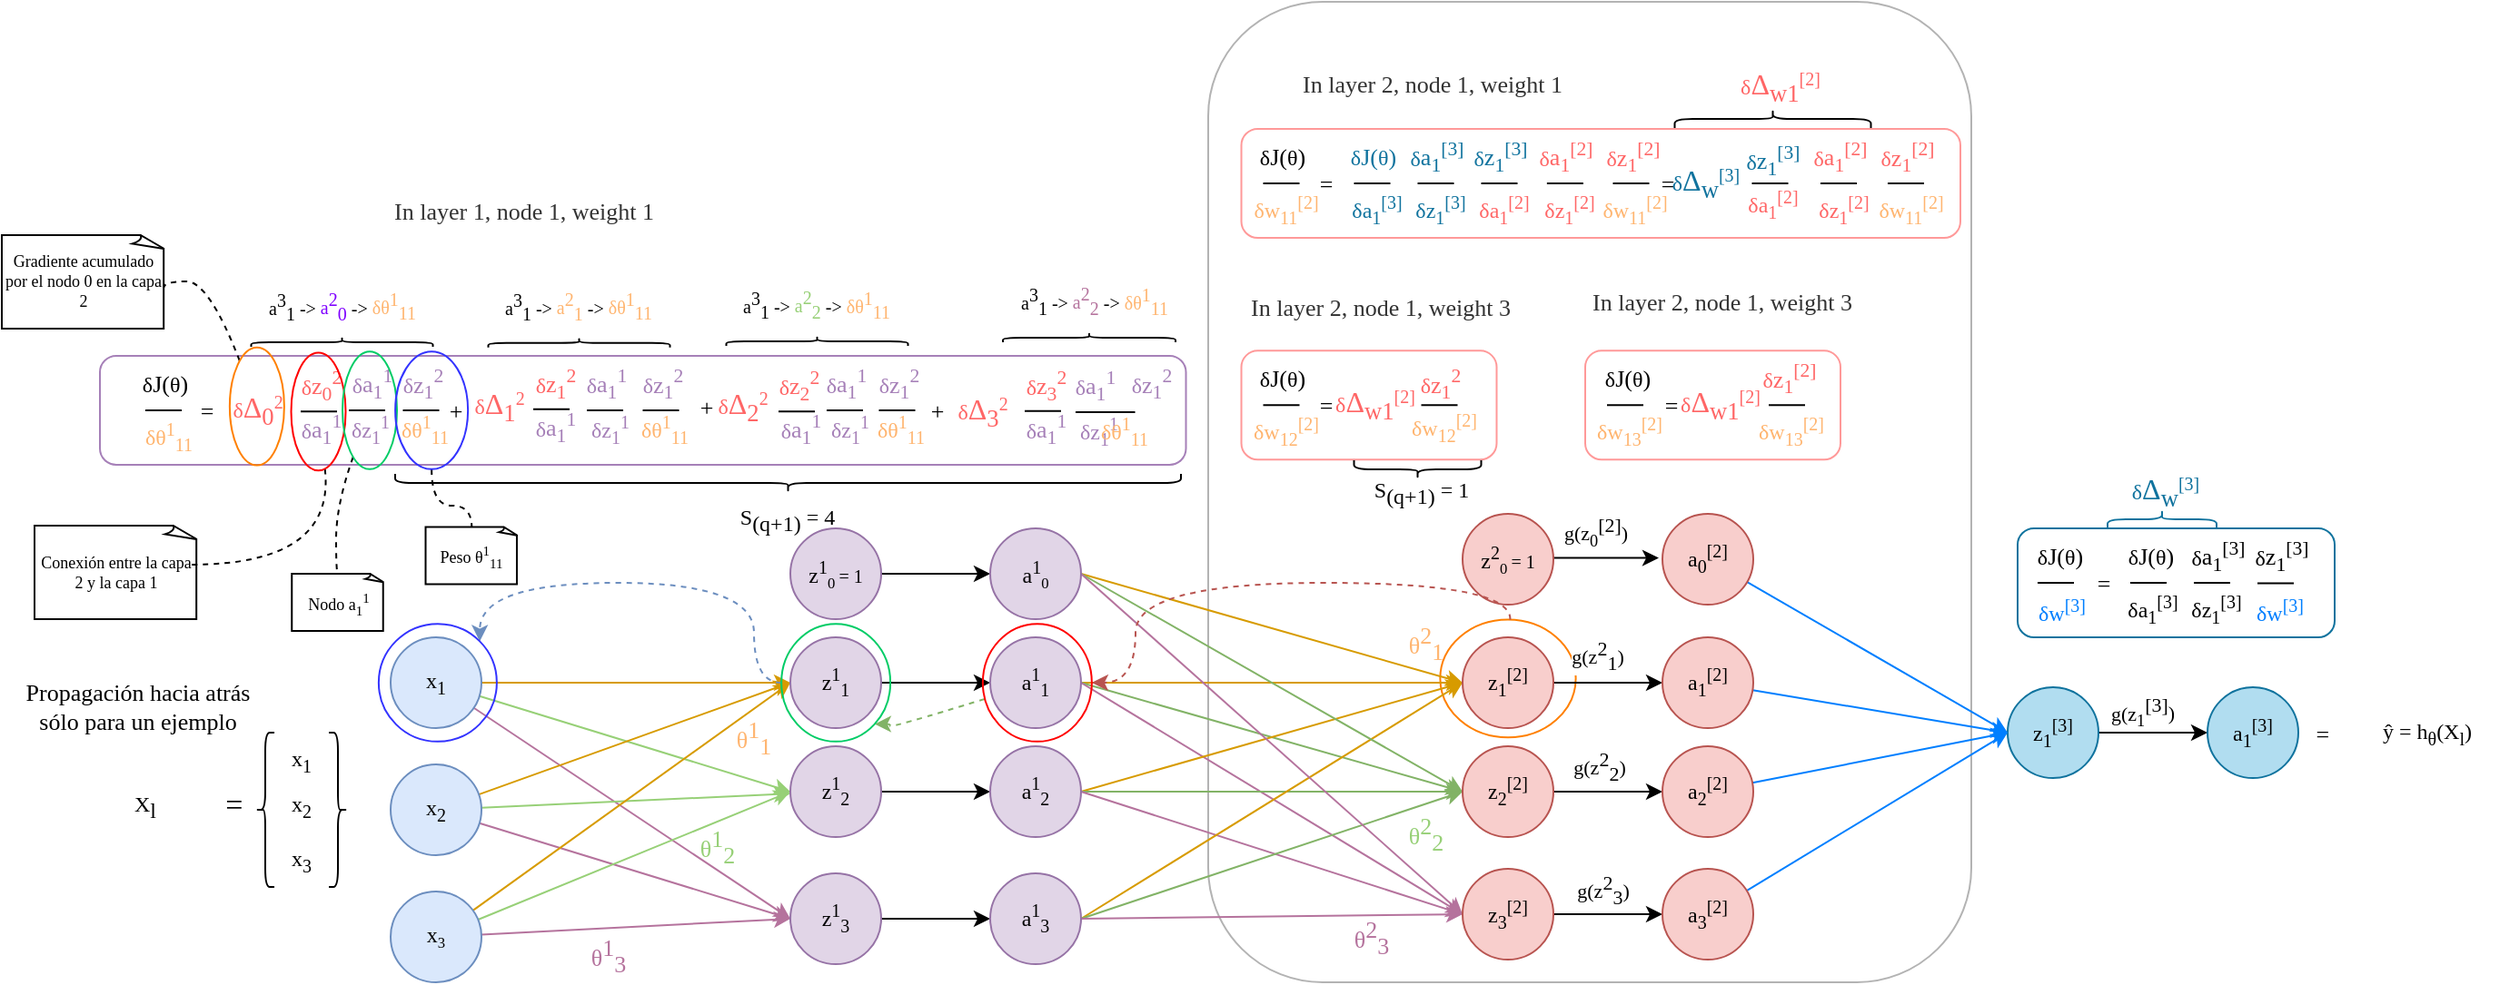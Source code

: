 <mxfile version="18.0.2" type="device"><diagram id="PKvqKrYOPWQLcn9IErmv" name="Page-1"><mxGraphModel dx="2249" dy="1974" grid="1" gridSize="10" guides="1" tooltips="1" connect="1" arrows="1" fold="1" page="1" pageScale="1" pageWidth="827" pageHeight="1169" math="0" shadow="0"><root><mxCell id="0"/><mxCell id="1" parent="0"/><mxCell id="ghStT5LYLCmetFhkZyxV-27" value="" style="ellipse;whiteSpace=wrap;html=1;fontColor=#FF6666;rotation=90;fillColor=none;strokeColor=#FF8000;" parent="1" vertex="1"><mxGeometry x="722.56" y="185.37" width="64.87" height="74.63" as="geometry"/></mxCell><mxCell id="2MldqmGB6cnDpqruOhsN-171" value="" style="rounded=1;whiteSpace=wrap;html=1;labelBackgroundColor=none;fontFamily=Lucida Console;fontSize=13;fontColor=#8F8F8F;strokeColor=#B3B3B3;fillColor=none;" parent="1" vertex="1"><mxGeometry x="590" y="-150" width="420" height="540" as="geometry"/></mxCell><mxCell id="2MldqmGB6cnDpqruOhsN-38" value="" style="rounded=1;whiteSpace=wrap;html=1;fontFamily=Lucida Console;fontSize=13;fontColor=#FF6666;fillColor=none;strokeColor=#A680B8;" parent="1" vertex="1"><mxGeometry x="-20" y="45" width="597.75" height="60" as="geometry"/></mxCell><mxCell id="XyQh4mDAzlpKuKdFP7SK-7" style="rounded=0;orthogonalLoop=1;jettySize=auto;html=1;entryX=0;entryY=0.5;entryDx=0;entryDy=0;fontFamily=Lucida Console;fillColor=#ffe6cc;strokeColor=#d79b00;" parent="1" source="XyQh4mDAzlpKuKdFP7SK-1" target="XyQh4mDAzlpKuKdFP7SK-6" edge="1"><mxGeometry relative="1" as="geometry"/></mxCell><mxCell id="XyQh4mDAzlpKuKdFP7SK-15" style="edgeStyle=none;rounded=0;orthogonalLoop=1;jettySize=auto;html=1;entryX=0;entryY=0.5;entryDx=0;entryDy=0;fontFamily=Lucida Console;fillColor=#e1d5e7;strokeColor=#97D077;" parent="1" source="XyQh4mDAzlpKuKdFP7SK-1" target="XyQh4mDAzlpKuKdFP7SK-13" edge="1"><mxGeometry relative="1" as="geometry"/></mxCell><mxCell id="XyQh4mDAzlpKuKdFP7SK-19" style="edgeStyle=none;rounded=0;orthogonalLoop=1;jettySize=auto;html=1;entryX=0;entryY=0.5;entryDx=0;entryDy=0;fontFamily=Lucida Console;fillColor=#f5f5f5;strokeColor=#B5739D;" parent="1" source="XyQh4mDAzlpKuKdFP7SK-1" target="XyQh4mDAzlpKuKdFP7SK-14" edge="1"><mxGeometry relative="1" as="geometry"/></mxCell><mxCell id="XyQh4mDAzlpKuKdFP7SK-1" value="x&lt;sub&gt;1&lt;/sub&gt;" style="ellipse;whiteSpace=wrap;html=1;aspect=fixed;fillColor=#dae8fc;strokeColor=#6c8ebf;fontFamily=Lucida Console;" parent="1" vertex="1"><mxGeometry x="140" y="200" width="50" height="50" as="geometry"/></mxCell><mxCell id="XyQh4mDAzlpKuKdFP7SK-8" style="edgeStyle=none;rounded=0;orthogonalLoop=1;jettySize=auto;html=1;entryX=0;entryY=0.5;entryDx=0;entryDy=0;fontFamily=Lucida Console;fillColor=#ffe6cc;strokeColor=#d79b00;" parent="1" source="XyQh4mDAzlpKuKdFP7SK-3" target="XyQh4mDAzlpKuKdFP7SK-6" edge="1"><mxGeometry relative="1" as="geometry"/></mxCell><mxCell id="XyQh4mDAzlpKuKdFP7SK-16" style="edgeStyle=none;rounded=0;orthogonalLoop=1;jettySize=auto;html=1;fontFamily=Lucida Console;fillColor=#e1d5e7;strokeColor=#97D077;" parent="1" source="XyQh4mDAzlpKuKdFP7SK-3" target="XyQh4mDAzlpKuKdFP7SK-13" edge="1"><mxGeometry relative="1" as="geometry"/></mxCell><mxCell id="XyQh4mDAzlpKuKdFP7SK-17" style="edgeStyle=none;rounded=0;orthogonalLoop=1;jettySize=auto;html=1;entryX=0;entryY=0.5;entryDx=0;entryDy=0;fontFamily=Lucida Console;fillColor=#f5f5f5;strokeColor=#B5739D;" parent="1" source="XyQh4mDAzlpKuKdFP7SK-3" target="XyQh4mDAzlpKuKdFP7SK-14" edge="1"><mxGeometry relative="1" as="geometry"/></mxCell><mxCell id="XyQh4mDAzlpKuKdFP7SK-3" value="x&lt;sub&gt;2&lt;/sub&gt;" style="ellipse;whiteSpace=wrap;html=1;aspect=fixed;fillColor=#dae8fc;strokeColor=#6c8ebf;fontFamily=Lucida Console;" parent="1" vertex="1"><mxGeometry x="140" y="270" width="50" height="50" as="geometry"/></mxCell><mxCell id="XyQh4mDAzlpKuKdFP7SK-9" style="edgeStyle=none;rounded=0;orthogonalLoop=1;jettySize=auto;html=1;entryX=0;entryY=0.5;entryDx=0;entryDy=0;fontFamily=Lucida Console;fillColor=#ffe6cc;strokeColor=#d79b00;" parent="1" source="XyQh4mDAzlpKuKdFP7SK-4" target="XyQh4mDAzlpKuKdFP7SK-6" edge="1"><mxGeometry relative="1" as="geometry"/></mxCell><mxCell id="XyQh4mDAzlpKuKdFP7SK-18" style="edgeStyle=none;rounded=0;orthogonalLoop=1;jettySize=auto;html=1;entryX=0;entryY=0.5;entryDx=0;entryDy=0;fontFamily=Lucida Console;fillColor=#e1d5e7;strokeColor=#97D077;" parent="1" source="XyQh4mDAzlpKuKdFP7SK-4" target="XyQh4mDAzlpKuKdFP7SK-13" edge="1"><mxGeometry relative="1" as="geometry"/></mxCell><mxCell id="XyQh4mDAzlpKuKdFP7SK-20" style="edgeStyle=none;rounded=0;orthogonalLoop=1;jettySize=auto;html=1;entryX=0;entryY=0.5;entryDx=0;entryDy=0;fontFamily=Lucida Console;fillColor=#f5f5f5;strokeColor=#B5739D;" parent="1" source="XyQh4mDAzlpKuKdFP7SK-4" target="XyQh4mDAzlpKuKdFP7SK-14" edge="1"><mxGeometry relative="1" as="geometry"/></mxCell><mxCell id="XyQh4mDAzlpKuKdFP7SK-4" value="x&lt;span style=&quot;font-size: 10px&quot;&gt;&lt;sub&gt;3&lt;/sub&gt;&lt;/span&gt;" style="ellipse;whiteSpace=wrap;html=1;aspect=fixed;fillColor=#dae8fc;strokeColor=#6c8ebf;fontFamily=Lucida Console;" parent="1" vertex="1"><mxGeometry x="140" y="340" width="50" height="50" as="geometry"/></mxCell><mxCell id="XyQh4mDAzlpKuKdFP7SK-91" style="edgeStyle=none;rounded=0;orthogonalLoop=1;jettySize=auto;html=1;entryX=0;entryY=0.5;entryDx=0;entryDy=0;fontFamily=Lucida Console;fontSize=13;fontColor=#7F00FF;strokeColor=#d79b00;fillColor=#ffe6cc;exitX=1;exitY=0.5;exitDx=0;exitDy=0;" parent="1" source="XyQh4mDAzlpKuKdFP7SK-125" target="XyQh4mDAzlpKuKdFP7SK-56" edge="1"><mxGeometry relative="1" as="geometry"><mxPoint x="510" y="220" as="sourcePoint"/></mxGeometry></mxCell><mxCell id="XyQh4mDAzlpKuKdFP7SK-96" style="edgeStyle=none;rounded=0;orthogonalLoop=1;jettySize=auto;html=1;entryX=0;entryY=0.5;entryDx=0;entryDy=0;fontFamily=Lucida Console;fontSize=13;fontColor=#7F00FF;strokeColor=#82b366;fillColor=#d5e8d4;exitX=1;exitY=0.5;exitDx=0;exitDy=0;" parent="1" source="XyQh4mDAzlpKuKdFP7SK-125" target="XyQh4mDAzlpKuKdFP7SK-57" edge="1"><mxGeometry relative="1" as="geometry"><mxPoint x="510" y="240" as="sourcePoint"/></mxGeometry></mxCell><mxCell id="XyQh4mDAzlpKuKdFP7SK-102" style="edgeStyle=none;rounded=0;orthogonalLoop=1;jettySize=auto;html=1;entryX=0;entryY=0.5;entryDx=0;entryDy=0;fontFamily=Lucida Console;fontSize=13;fontColor=#7F00FF;strokeColor=#B5739D;exitX=1;exitY=0.5;exitDx=0;exitDy=0;" parent="1" source="XyQh4mDAzlpKuKdFP7SK-125" target="XyQh4mDAzlpKuKdFP7SK-58" edge="1"><mxGeometry relative="1" as="geometry"><mxPoint x="480" y="240" as="sourcePoint"/></mxGeometry></mxCell><mxCell id="XyQh4mDAzlpKuKdFP7SK-130" style="edgeStyle=none;rounded=0;orthogonalLoop=1;jettySize=auto;html=1;entryX=0;entryY=0.5;entryDx=0;entryDy=0;fontFamily=Lucida Console;fontSize=13;fontColor=#000000;strokeColor=#000000;" parent="1" source="XyQh4mDAzlpKuKdFP7SK-6" target="XyQh4mDAzlpKuKdFP7SK-125" edge="1"><mxGeometry relative="1" as="geometry"/></mxCell><mxCell id="XyQh4mDAzlpKuKdFP7SK-6" value="z&lt;sup&gt;1&lt;/sup&gt;&lt;sub&gt;1&lt;/sub&gt;" style="ellipse;whiteSpace=wrap;html=1;aspect=fixed;fontFamily=Lucida Console;fillColor=#e1d5e7;strokeColor=#9673a6;" parent="1" vertex="1"><mxGeometry x="360" y="200" width="50" height="50" as="geometry"/></mxCell><mxCell id="XyQh4mDAzlpKuKdFP7SK-92" style="edgeStyle=none;rounded=0;orthogonalLoop=1;jettySize=auto;html=1;entryX=0;entryY=0.5;entryDx=0;entryDy=0;fontFamily=Lucida Console;fontSize=13;fontColor=#7F00FF;strokeColor=#d79b00;fillColor=#ffe6cc;exitX=1;exitY=0.5;exitDx=0;exitDy=0;" parent="1" source="XyQh4mDAzlpKuKdFP7SK-126" target="XyQh4mDAzlpKuKdFP7SK-56" edge="1"><mxGeometry relative="1" as="geometry"><mxPoint x="530" y="270" as="sourcePoint"/></mxGeometry></mxCell><mxCell id="XyQh4mDAzlpKuKdFP7SK-98" style="edgeStyle=none;rounded=0;orthogonalLoop=1;jettySize=auto;html=1;fontFamily=Lucida Console;fontSize=13;fontColor=#7F00FF;strokeColor=#82b366;fillColor=#d5e8d4;exitX=1;exitY=0.5;exitDx=0;exitDy=0;" parent="1" source="XyQh4mDAzlpKuKdFP7SK-126" target="XyQh4mDAzlpKuKdFP7SK-57" edge="1"><mxGeometry relative="1" as="geometry"><mxPoint x="520" y="285" as="sourcePoint"/></mxGeometry></mxCell><mxCell id="XyQh4mDAzlpKuKdFP7SK-103" style="edgeStyle=none;rounded=0;orthogonalLoop=1;jettySize=auto;html=1;entryX=0;entryY=0.5;entryDx=0;entryDy=0;fontFamily=Lucida Console;fontSize=13;fontColor=#7F00FF;strokeColor=#B5739D;exitX=1;exitY=0.5;exitDx=0;exitDy=0;" parent="1" source="XyQh4mDAzlpKuKdFP7SK-126" target="XyQh4mDAzlpKuKdFP7SK-58" edge="1"><mxGeometry relative="1" as="geometry"><mxPoint x="520" y="300" as="sourcePoint"/></mxGeometry></mxCell><mxCell id="XyQh4mDAzlpKuKdFP7SK-131" style="edgeStyle=none;rounded=0;orthogonalLoop=1;jettySize=auto;html=1;entryX=0;entryY=0.5;entryDx=0;entryDy=0;fontFamily=Lucida Console;fontSize=13;fontColor=#000000;strokeColor=#000000;" parent="1" source="XyQh4mDAzlpKuKdFP7SK-13" target="XyQh4mDAzlpKuKdFP7SK-126" edge="1"><mxGeometry relative="1" as="geometry"/></mxCell><mxCell id="XyQh4mDAzlpKuKdFP7SK-13" value="z&lt;sup&gt;1&lt;/sup&gt;&lt;sub&gt;2&lt;/sub&gt;" style="ellipse;whiteSpace=wrap;html=1;aspect=fixed;fontFamily=Lucida Console;fillColor=#e1d5e7;strokeColor=#9673a6;" parent="1" vertex="1"><mxGeometry x="360" y="260" width="50" height="50" as="geometry"/></mxCell><mxCell id="XyQh4mDAzlpKuKdFP7SK-93" style="edgeStyle=none;rounded=0;orthogonalLoop=1;jettySize=auto;html=1;entryX=0;entryY=0.5;entryDx=0;entryDy=0;fontFamily=Lucida Console;fontSize=13;fontColor=#7F00FF;strokeColor=#d79b00;fillColor=#ffe6cc;exitX=1;exitY=0.5;exitDx=0;exitDy=0;" parent="1" source="XyQh4mDAzlpKuKdFP7SK-127" target="XyQh4mDAzlpKuKdFP7SK-56" edge="1"><mxGeometry relative="1" as="geometry"><mxPoint x="510" y="310" as="sourcePoint"/></mxGeometry></mxCell><mxCell id="XyQh4mDAzlpKuKdFP7SK-99" style="edgeStyle=none;rounded=0;orthogonalLoop=1;jettySize=auto;html=1;entryX=0;entryY=0.5;entryDx=0;entryDy=0;fontFamily=Lucida Console;fontSize=13;fontColor=#7F00FF;strokeColor=#82b366;fillColor=#d5e8d4;exitX=1;exitY=0.5;exitDx=0;exitDy=0;" parent="1" source="XyQh4mDAzlpKuKdFP7SK-127" target="XyQh4mDAzlpKuKdFP7SK-57" edge="1"><mxGeometry relative="1" as="geometry"><mxPoint x="510" y="320" as="sourcePoint"/></mxGeometry></mxCell><mxCell id="XyQh4mDAzlpKuKdFP7SK-104" style="edgeStyle=none;rounded=0;orthogonalLoop=1;jettySize=auto;html=1;entryX=0;entryY=0.5;entryDx=0;entryDy=0;fontFamily=Lucida Console;fontSize=13;fontColor=#7F00FF;strokeColor=#B5739D;exitX=1;exitY=0.5;exitDx=0;exitDy=0;" parent="1" source="XyQh4mDAzlpKuKdFP7SK-127" target="XyQh4mDAzlpKuKdFP7SK-58" edge="1"><mxGeometry relative="1" as="geometry"><mxPoint x="530" y="340" as="sourcePoint"/></mxGeometry></mxCell><mxCell id="XyQh4mDAzlpKuKdFP7SK-132" style="edgeStyle=none;rounded=0;orthogonalLoop=1;jettySize=auto;html=1;entryX=0;entryY=0.5;entryDx=0;entryDy=0;fontFamily=Lucida Console;fontSize=13;fontColor=#000000;strokeColor=#000000;" parent="1" source="XyQh4mDAzlpKuKdFP7SK-14" target="XyQh4mDAzlpKuKdFP7SK-127" edge="1"><mxGeometry relative="1" as="geometry"/></mxCell><mxCell id="XyQh4mDAzlpKuKdFP7SK-14" value="z&lt;sup&gt;1&lt;/sup&gt;&lt;sub&gt;3&lt;/sub&gt;" style="ellipse;whiteSpace=wrap;html=1;aspect=fixed;fontFamily=Lucida Console;fillColor=#e1d5e7;strokeColor=#9673a6;" parent="1" vertex="1"><mxGeometry x="360" y="330" width="50" height="50" as="geometry"/></mxCell><mxCell id="XyQh4mDAzlpKuKdFP7SK-90" style="edgeStyle=none;rounded=0;orthogonalLoop=1;jettySize=auto;html=1;entryX=0;entryY=0.5;entryDx=0;entryDy=0;fontFamily=Lucida Console;fontSize=13;fontColor=#7F00FF;strokeColor=#d79b00;fillColor=#ffe6cc;exitX=1;exitY=0.5;exitDx=0;exitDy=0;" parent="1" source="XyQh4mDAzlpKuKdFP7SK-128" target="XyQh4mDAzlpKuKdFP7SK-56" edge="1"><mxGeometry relative="1" as="geometry"><mxPoint x="460" y="160" as="sourcePoint"/></mxGeometry></mxCell><mxCell id="XyQh4mDAzlpKuKdFP7SK-95" style="edgeStyle=none;rounded=0;orthogonalLoop=1;jettySize=auto;html=1;entryX=0;entryY=0.5;entryDx=0;entryDy=0;fontFamily=Lucida Console;fontSize=13;fontColor=#7F00FF;strokeColor=#82b366;fillColor=#d5e8d4;exitX=1;exitY=0.5;exitDx=0;exitDy=0;" parent="1" source="XyQh4mDAzlpKuKdFP7SK-128" target="XyQh4mDAzlpKuKdFP7SK-57" edge="1"><mxGeometry relative="1" as="geometry"><mxPoint x="450" y="180" as="sourcePoint"/></mxGeometry></mxCell><mxCell id="XyQh4mDAzlpKuKdFP7SK-101" style="edgeStyle=none;rounded=0;orthogonalLoop=1;jettySize=auto;html=1;entryX=0;entryY=0.5;entryDx=0;entryDy=0;fontFamily=Lucida Console;fontSize=13;fontColor=#7F00FF;strokeColor=#B5739D;exitX=1;exitY=0.5;exitDx=0;exitDy=0;" parent="1" source="XyQh4mDAzlpKuKdFP7SK-128" target="XyQh4mDAzlpKuKdFP7SK-58" edge="1"><mxGeometry relative="1" as="geometry"><mxPoint x="450" y="190" as="sourcePoint"/></mxGeometry></mxCell><mxCell id="XyQh4mDAzlpKuKdFP7SK-129" style="edgeStyle=none;rounded=0;orthogonalLoop=1;jettySize=auto;html=1;entryX=0;entryY=0.5;entryDx=0;entryDy=0;fontFamily=Lucida Console;fontSize=13;fontColor=#000000;strokeColor=#000000;" parent="1" source="XyQh4mDAzlpKuKdFP7SK-21" target="XyQh4mDAzlpKuKdFP7SK-128" edge="1"><mxGeometry relative="1" as="geometry"/></mxCell><mxCell id="XyQh4mDAzlpKuKdFP7SK-21" value="z&lt;sup&gt;1&lt;/sup&gt;&lt;span style=&quot;font-size: 10px ; line-height: 1.2&quot;&gt;&lt;sub&gt;0 &lt;/sub&gt;= 1&lt;/span&gt;" style="ellipse;whiteSpace=wrap;html=1;aspect=fixed;fontFamily=Lucida Console;fillColor=#e1d5e7;strokeColor=#9673a6;" parent="1" vertex="1"><mxGeometry x="360" y="140" width="50" height="50" as="geometry"/></mxCell><mxCell id="XyQh4mDAzlpKuKdFP7SK-24" value="&lt;font style=&quot;font-size: 13px;&quot;&gt;θ&lt;sup style=&quot;font-size: 13px;&quot;&gt;1&lt;/sup&gt;&lt;sub style=&quot;font-size: 13px;&quot;&gt;2&lt;/sub&gt;&lt;/font&gt;" style="text;html=1;strokeColor=none;fillColor=none;align=center;verticalAlign=middle;whiteSpace=wrap;rounded=0;fontFamily=Lucida Console;fontColor=#97D077;fontSize=13;" parent="1" vertex="1"><mxGeometry x="290" y="300" width="60" height="30" as="geometry"/></mxCell><mxCell id="XyQh4mDAzlpKuKdFP7SK-25" value="&lt;font style=&quot;font-size: 13px;&quot;&gt;θ&lt;sup style=&quot;font-size: 13px;&quot;&gt;1&lt;/sup&gt;&lt;sub style=&quot;font-size: 13px;&quot;&gt;3&lt;/sub&gt;&lt;/font&gt;" style="text;html=1;strokeColor=none;fillColor=none;align=center;verticalAlign=middle;whiteSpace=wrap;rounded=0;fontFamily=Lucida Console;fontColor=#B5739D;fontSize=13;" parent="1" vertex="1"><mxGeometry x="230" y="360" width="60" height="30" as="geometry"/></mxCell><mxCell id="XyQh4mDAzlpKuKdFP7SK-53" value="&lt;font style=&quot;font-size: 13px;&quot;&gt;θ&lt;sup style=&quot;font-size: 13px;&quot;&gt;1&lt;/sup&gt;&lt;span style=&quot;font-size: 13px;&quot;&gt;&lt;sub style=&quot;font-size: 13px;&quot;&gt;1&lt;/sub&gt;&lt;/span&gt;&lt;/font&gt;" style="text;html=1;strokeColor=none;fillColor=none;align=center;verticalAlign=middle;whiteSpace=wrap;rounded=0;fontFamily=Lucida Console;fontSize=13;fontColor=#FFB570;" parent="1" vertex="1"><mxGeometry x="330" y="240" width="20" height="30" as="geometry"/></mxCell><mxCell id="XyQh4mDAzlpKuKdFP7SK-146" style="edgeStyle=none;rounded=0;orthogonalLoop=1;jettySize=auto;html=1;fontFamily=Lucida Console;fontSize=11;fontColor=#000000;strokeColor=#000000;" parent="1" source="XyQh4mDAzlpKuKdFP7SK-56" target="XyQh4mDAzlpKuKdFP7SK-141" edge="1"><mxGeometry relative="1" as="geometry"/></mxCell><mxCell id="XyQh4mDAzlpKuKdFP7SK-150" value="g(z&lt;sup style=&quot;font-size: 11px&quot;&gt;2&lt;/sup&gt;&lt;sub style=&quot;font-size: 11px&quot;&gt;1&lt;/sub&gt;)" style="edgeLabel;html=1;align=center;verticalAlign=middle;resizable=0;points=[];fontSize=11;fontFamily=Lucida Console;fontColor=#000000;" parent="XyQh4mDAzlpKuKdFP7SK-146" vertex="1" connectable="0"><mxGeometry x="-0.219" y="2" relative="1" as="geometry"><mxPoint y="-13" as="offset"/></mxGeometry></mxCell><mxCell id="XyQh4mDAzlpKuKdFP7SK-56" value="z&lt;sub&gt;1&lt;/sub&gt;&lt;sup&gt;[2]&lt;/sup&gt;" style="ellipse;whiteSpace=wrap;html=1;aspect=fixed;fontFamily=Lucida Console;fillColor=#f8cecc;strokeColor=#b85450;" parent="1" vertex="1"><mxGeometry x="730" y="200" width="50" height="50" as="geometry"/></mxCell><mxCell id="XyQh4mDAzlpKuKdFP7SK-147" style="edgeStyle=none;rounded=0;orthogonalLoop=1;jettySize=auto;html=1;fontFamily=Lucida Console;fontSize=11;fontColor=#000000;strokeColor=#000000;" parent="1" source="XyQh4mDAzlpKuKdFP7SK-57" target="XyQh4mDAzlpKuKdFP7SK-142" edge="1"><mxGeometry relative="1" as="geometry"/></mxCell><mxCell id="XyQh4mDAzlpKuKdFP7SK-151" value="g(z&lt;sup style=&quot;font-size: 11px&quot;&gt;2&lt;/sup&gt;&lt;sub style=&quot;font-size: 11px&quot;&gt;2&lt;/sub&gt;)" style="edgeLabel;html=1;align=center;verticalAlign=middle;resizable=0;points=[];fontSize=11;fontFamily=Lucida Console;fontColor=#000000;" parent="XyQh4mDAzlpKuKdFP7SK-147" vertex="1" connectable="0"><mxGeometry x="-0.257" relative="1" as="geometry"><mxPoint x="2" y="-14" as="offset"/></mxGeometry></mxCell><mxCell id="XyQh4mDAzlpKuKdFP7SK-57" value="z&lt;sub&gt;2&lt;/sub&gt;&lt;sup&gt;[2]&lt;/sup&gt;" style="ellipse;whiteSpace=wrap;html=1;aspect=fixed;fontFamily=Lucida Console;fillColor=#f8cecc;strokeColor=#b85450;" parent="1" vertex="1"><mxGeometry x="730" y="260" width="50" height="50" as="geometry"/></mxCell><mxCell id="XyQh4mDAzlpKuKdFP7SK-148" style="edgeStyle=none;rounded=0;orthogonalLoop=1;jettySize=auto;html=1;entryX=0;entryY=0.5;entryDx=0;entryDy=0;fontFamily=Lucida Console;fontSize=11;fontColor=#000000;strokeColor=#000000;" parent="1" source="XyQh4mDAzlpKuKdFP7SK-58" target="XyQh4mDAzlpKuKdFP7SK-143" edge="1"><mxGeometry relative="1" as="geometry"/></mxCell><mxCell id="XyQh4mDAzlpKuKdFP7SK-152" value="g(z&lt;sup style=&quot;font-size: 11px&quot;&gt;2&lt;/sup&gt;&lt;sub style=&quot;font-size: 11px&quot;&gt;3&lt;/sub&gt;)" style="edgeLabel;html=1;align=center;verticalAlign=middle;resizable=0;points=[];fontSize=11;fontFamily=Lucida Console;fontColor=#000000;" parent="XyQh4mDAzlpKuKdFP7SK-148" vertex="1" connectable="0"><mxGeometry x="-0.276" relative="1" as="geometry"><mxPoint x="5" y="-14" as="offset"/></mxGeometry></mxCell><mxCell id="XyQh4mDAzlpKuKdFP7SK-58" value="z&lt;sub&gt;3&lt;/sub&gt;&lt;sup&gt;[2]&lt;/sup&gt;" style="ellipse;whiteSpace=wrap;html=1;aspect=fixed;fontFamily=Lucida Console;fillColor=#f8cecc;strokeColor=#b85450;" parent="1" vertex="1"><mxGeometry x="730" y="327.5" width="50" height="50" as="geometry"/></mxCell><mxCell id="XyQh4mDAzlpKuKdFP7SK-145" style="edgeStyle=none;rounded=0;orthogonalLoop=1;jettySize=auto;html=1;entryX=0;entryY=0.5;entryDx=0;entryDy=0;fontFamily=Lucida Console;fontSize=11;fontColor=#000000;strokeColor=#000000;" parent="1" edge="1"><mxGeometry relative="1" as="geometry"><mxPoint x="778.0" y="156.31" as="sourcePoint"/><mxPoint x="838.0" y="156.31" as="targetPoint"/></mxGeometry></mxCell><mxCell id="XyQh4mDAzlpKuKdFP7SK-149" value="g(z&lt;sub&gt;0&lt;/sub&gt;&lt;sup style=&quot;font-size: 11px&quot;&gt;[2]&lt;/sup&gt;)" style="edgeLabel;html=1;align=center;verticalAlign=middle;resizable=0;points=[];fontSize=11;fontFamily=Lucida Console;fontColor=#000000;" parent="XyQh4mDAzlpKuKdFP7SK-145" vertex="1" connectable="0"><mxGeometry x="-0.291" relative="1" as="geometry"><mxPoint x="3" y="-15" as="offset"/></mxGeometry></mxCell><mxCell id="XyQh4mDAzlpKuKdFP7SK-59" value="z&lt;sup&gt;2&lt;/sup&gt;&lt;span style=&quot;font-size: 10px ; line-height: 1.2&quot;&gt;&lt;sub&gt;0 &lt;/sub&gt;= 1&lt;/span&gt;" style="ellipse;whiteSpace=wrap;html=1;aspect=fixed;fontFamily=Lucida Console;fillColor=#f8cecc;strokeColor=#b85450;" parent="1" vertex="1"><mxGeometry x="730" y="132" width="50" height="50" as="geometry"/></mxCell><mxCell id="XyQh4mDAzlpKuKdFP7SK-60" value="X&lt;sub style=&quot;font-size: 12px&quot;&gt;l&lt;/sub&gt;" style="text;html=1;strokeColor=none;fillColor=none;align=center;verticalAlign=middle;whiteSpace=wrap;rounded=0;fontFamily=Lucida Console;fontSize=12;fontColor=#000000;" parent="1" vertex="1"><mxGeometry x="-30" y="277.5" width="70" height="30" as="geometry"/></mxCell><mxCell id="XyQh4mDAzlpKuKdFP7SK-61" value="&lt;font color=&quot;#000000&quot;&gt;=&amp;nbsp;&lt;/font&gt;" style="text;html=1;strokeColor=none;fillColor=none;align=center;verticalAlign=middle;whiteSpace=wrap;rounded=0;fontFamily=Lucida Console;fontSize=17;fontColor=#B5739D;" parent="1" vertex="1"><mxGeometry x="46" y="277.5" width="20" height="30" as="geometry"/></mxCell><mxCell id="XyQh4mDAzlpKuKdFP7SK-62" value="" style="shape=curlyBracket;whiteSpace=wrap;html=1;rounded=1;fontFamily=Lucida Console;fontSize=17;fontColor=#000000;" parent="1" vertex="1"><mxGeometry x="66" y="252.5" width="10" height="85" as="geometry"/></mxCell><mxCell id="XyQh4mDAzlpKuKdFP7SK-64" value="x&lt;sub&gt;1&lt;/sub&gt;" style="text;html=1;strokeColor=none;fillColor=none;align=center;verticalAlign=middle;whiteSpace=wrap;rounded=0;fontFamily=Lucida Console;fontSize=12;fontColor=#000000;" parent="1" vertex="1"><mxGeometry x="76" y="252.5" width="30" height="30" as="geometry"/></mxCell><mxCell id="XyQh4mDAzlpKuKdFP7SK-65" value="x&lt;sub&gt;2&lt;/sub&gt;" style="text;html=1;strokeColor=none;fillColor=none;align=center;verticalAlign=middle;whiteSpace=wrap;rounded=0;fontFamily=Lucida Console;fontSize=12;fontColor=#000000;" parent="1" vertex="1"><mxGeometry x="76" y="277.5" width="30" height="30" as="geometry"/></mxCell><mxCell id="XyQh4mDAzlpKuKdFP7SK-66" value="x&lt;sub&gt;3&lt;/sub&gt;" style="text;html=1;strokeColor=none;fillColor=none;align=center;verticalAlign=middle;whiteSpace=wrap;rounded=0;fontFamily=Lucida Console;fontSize=12;fontColor=#000000;" parent="1" vertex="1"><mxGeometry x="76" y="307.5" width="30" height="30" as="geometry"/></mxCell><mxCell id="XyQh4mDAzlpKuKdFP7SK-67" value="" style="shape=curlyBracket;whiteSpace=wrap;html=1;rounded=1;fontFamily=Lucida Console;fontSize=17;fontColor=#000000;rotation=-180;" parent="1" vertex="1"><mxGeometry x="106" y="252.5" width="10" height="85" as="geometry"/></mxCell><mxCell id="XyQh4mDAzlpKuKdFP7SK-94" value="&lt;font style=&quot;font-size: 13px&quot;&gt;θ&lt;sup style=&quot;font-size: 13px&quot;&gt;2&lt;/sup&gt;&lt;span style=&quot;font-size: 13px&quot;&gt;&lt;sub style=&quot;font-size: 13px&quot;&gt;1&lt;/sub&gt;&lt;/span&gt;&lt;/font&gt;" style="text;html=1;strokeColor=none;fillColor=none;align=center;verticalAlign=middle;whiteSpace=wrap;rounded=0;fontFamily=Lucida Console;fontSize=13;fontColor=#FFB570;" parent="1" vertex="1"><mxGeometry x="700" y="187.5" width="20" height="30" as="geometry"/></mxCell><mxCell id="XyQh4mDAzlpKuKdFP7SK-100" value="&lt;font style=&quot;font-size: 13px&quot;&gt;θ&lt;sup style=&quot;font-size: 13px&quot;&gt;2&lt;/sup&gt;&lt;sub style=&quot;font-size: 13px&quot;&gt;2&lt;/sub&gt;&lt;/font&gt;" style="text;html=1;strokeColor=none;fillColor=none;align=center;verticalAlign=middle;whiteSpace=wrap;rounded=0;fontFamily=Lucida Console;fontColor=#97D077;fontSize=13;" parent="1" vertex="1"><mxGeometry x="690" y="295" width="40" height="25" as="geometry"/></mxCell><mxCell id="XyQh4mDAzlpKuKdFP7SK-105" value="&lt;font style=&quot;font-size: 13px&quot;&gt;θ&lt;sup style=&quot;font-size: 13px&quot;&gt;2&lt;/sup&gt;&lt;sub style=&quot;font-size: 13px&quot;&gt;3&lt;/sub&gt;&lt;/font&gt;" style="text;html=1;strokeColor=none;fillColor=none;align=center;verticalAlign=middle;whiteSpace=wrap;rounded=0;fontFamily=Lucida Console;fontColor=#B5739D;fontSize=13;" parent="1" vertex="1"><mxGeometry x="650" y="350" width="60" height="30" as="geometry"/></mxCell><mxCell id="XyQh4mDAzlpKuKdFP7SK-178" style="edgeStyle=none;rounded=0;orthogonalLoop=1;jettySize=auto;html=1;fontFamily=Lucida Console;fontSize=11;fontColor=#007FFF;strokeColor=#000000;" parent="1" source="XyQh4mDAzlpKuKdFP7SK-113" target="XyQh4mDAzlpKuKdFP7SK-179" edge="1"><mxGeometry relative="1" as="geometry"><mxPoint x="1110" y="252.5" as="targetPoint"/></mxGeometry></mxCell><mxCell id="XyQh4mDAzlpKuKdFP7SK-181" value="&lt;span style=&quot;color: rgb(0 , 0 , 0)&quot;&gt;g(z&lt;sub&gt;1&lt;/sub&gt;&lt;/span&gt;&lt;sup style=&quot;color: rgb(0 , 0 , 0) ; font-size: 11px&quot;&gt;[3]&lt;/sup&gt;&lt;span style=&quot;color: rgb(0 , 0 , 0)&quot;&gt;)&lt;/span&gt;" style="edgeLabel;html=1;align=center;verticalAlign=middle;resizable=0;points=[];fontSize=11;fontFamily=Lucida Console;fontColor=#007FFF;" parent="XyQh4mDAzlpKuKdFP7SK-178" vertex="1" connectable="0"><mxGeometry x="-0.2" y="1" relative="1" as="geometry"><mxPoint y="-11" as="offset"/></mxGeometry></mxCell><mxCell id="XyQh4mDAzlpKuKdFP7SK-113" value="z&lt;sub&gt;1&lt;/sub&gt;&lt;sup&gt;[3]&lt;/sup&gt;" style="ellipse;whiteSpace=wrap;html=1;aspect=fixed;fontFamily=Lucida Console;fillColor=#b1ddf0;strokeColor=#10739E;" parent="1" vertex="1"><mxGeometry x="1030" y="227.5" width="50" height="50" as="geometry"/></mxCell><mxCell id="XyQh4mDAzlpKuKdFP7SK-120" value="Propagación hacia atrás sólo para un ejemplo" style="text;html=1;strokeColor=none;fillColor=none;align=center;verticalAlign=middle;whiteSpace=wrap;rounded=0;fontFamily=Lucida Console;fontSize=13;fontColor=#000000;" parent="1" vertex="1"><mxGeometry x="-74" y="222.5" width="150" height="30" as="geometry"/></mxCell><mxCell id="XyQh4mDAzlpKuKdFP7SK-125" value="a&lt;sup&gt;1&lt;/sup&gt;&lt;sub&gt;1&lt;/sub&gt;" style="ellipse;whiteSpace=wrap;html=1;aspect=fixed;fontFamily=Lucida Console;fillColor=#e1d5e7;strokeColor=#9673a6;" parent="1" vertex="1"><mxGeometry x="470" y="200" width="50" height="50" as="geometry"/></mxCell><mxCell id="XyQh4mDAzlpKuKdFP7SK-126" value="a&lt;sup&gt;1&lt;/sup&gt;&lt;sub&gt;2&lt;/sub&gt;" style="ellipse;whiteSpace=wrap;html=1;aspect=fixed;fontFamily=Lucida Console;fillColor=#e1d5e7;strokeColor=#9673a6;" parent="1" vertex="1"><mxGeometry x="470" y="260" width="50" height="50" as="geometry"/></mxCell><mxCell id="XyQh4mDAzlpKuKdFP7SK-127" value="a&lt;sup&gt;1&lt;/sup&gt;&lt;sub&gt;3&lt;/sub&gt;" style="ellipse;whiteSpace=wrap;html=1;aspect=fixed;fontFamily=Lucida Console;fillColor=#e1d5e7;strokeColor=#9673a6;" parent="1" vertex="1"><mxGeometry x="470" y="330" width="50" height="50" as="geometry"/></mxCell><mxCell id="XyQh4mDAzlpKuKdFP7SK-128" value="a&lt;sup&gt;1&lt;/sup&gt;&lt;span style=&quot;font-size: 10px ; line-height: 1.2&quot;&gt;&lt;sub&gt;0&lt;/sub&gt;&lt;/span&gt;" style="ellipse;whiteSpace=wrap;html=1;aspect=fixed;fontFamily=Lucida Console;fillColor=#e1d5e7;strokeColor=#9673a6;" parent="1" vertex="1"><mxGeometry x="470" y="140" width="50" height="50" as="geometry"/></mxCell><mxCell id="XyQh4mDAzlpKuKdFP7SK-155" style="edgeStyle=none;rounded=0;orthogonalLoop=1;jettySize=auto;html=1;entryX=0;entryY=0.5;entryDx=0;entryDy=0;fontFamily=Lucida Console;fontSize=11;fontColor=#000000;strokeColor=#007FFF;fillColor=#1ba1e2;" parent="1" source="XyQh4mDAzlpKuKdFP7SK-141" target="XyQh4mDAzlpKuKdFP7SK-113" edge="1"><mxGeometry relative="1" as="geometry"/></mxCell><mxCell id="XyQh4mDAzlpKuKdFP7SK-141" value="a&lt;sub&gt;1&lt;/sub&gt;&lt;sup&gt;[2]&lt;/sup&gt;" style="ellipse;whiteSpace=wrap;html=1;aspect=fixed;fontFamily=Lucida Console;fillColor=#f8cecc;strokeColor=#b85450;" parent="1" vertex="1"><mxGeometry x="840" y="200" width="50" height="50" as="geometry"/></mxCell><mxCell id="XyQh4mDAzlpKuKdFP7SK-156" style="edgeStyle=none;rounded=0;orthogonalLoop=1;jettySize=auto;html=1;entryX=0;entryY=0.5;entryDx=0;entryDy=0;fontFamily=Lucida Console;fontSize=11;fontColor=#000000;strokeColor=#007FFF;fillColor=#1ba1e2;" parent="1" source="XyQh4mDAzlpKuKdFP7SK-142" target="XyQh4mDAzlpKuKdFP7SK-113" edge="1"><mxGeometry relative="1" as="geometry"/></mxCell><mxCell id="XyQh4mDAzlpKuKdFP7SK-142" value="a&lt;sub&gt;2&lt;/sub&gt;&lt;sup&gt;[2]&lt;/sup&gt;" style="ellipse;whiteSpace=wrap;html=1;aspect=fixed;fontFamily=Lucida Console;fillColor=#f8cecc;strokeColor=#b85450;" parent="1" vertex="1"><mxGeometry x="840" y="260" width="50" height="50" as="geometry"/></mxCell><mxCell id="XyQh4mDAzlpKuKdFP7SK-157" style="edgeStyle=none;rounded=0;orthogonalLoop=1;jettySize=auto;html=1;entryX=0;entryY=0.5;entryDx=0;entryDy=0;fontFamily=Lucida Console;fontSize=11;fontColor=#000000;strokeColor=#007FFF;fillColor=#1ba1e2;" parent="1" source="XyQh4mDAzlpKuKdFP7SK-143" target="XyQh4mDAzlpKuKdFP7SK-113" edge="1"><mxGeometry relative="1" as="geometry"/></mxCell><mxCell id="XyQh4mDAzlpKuKdFP7SK-143" value="a&lt;sub&gt;3&lt;/sub&gt;&lt;sup&gt;[2]&lt;/sup&gt;" style="ellipse;whiteSpace=wrap;html=1;aspect=fixed;fontFamily=Lucida Console;fillColor=#f8cecc;strokeColor=#b85450;" parent="1" vertex="1"><mxGeometry x="840" y="327.5" width="50" height="50" as="geometry"/></mxCell><mxCell id="XyQh4mDAzlpKuKdFP7SK-154" style="edgeStyle=none;rounded=0;orthogonalLoop=1;jettySize=auto;html=1;entryX=0;entryY=0.5;entryDx=0;entryDy=0;fontFamily=Lucida Console;fontSize=11;fontColor=#000000;strokeColor=#007FFF;fillColor=#1ba1e2;" parent="1" source="XyQh4mDAzlpKuKdFP7SK-144" target="XyQh4mDAzlpKuKdFP7SK-113" edge="1"><mxGeometry relative="1" as="geometry"/></mxCell><mxCell id="XyQh4mDAzlpKuKdFP7SK-144" value="a&lt;sub&gt;0&lt;/sub&gt;&lt;sup&gt;[2]&lt;/sup&gt;" style="ellipse;whiteSpace=wrap;html=1;aspect=fixed;fontFamily=Lucida Console;fillColor=#f8cecc;strokeColor=#b85450;" parent="1" vertex="1"><mxGeometry x="840" y="132" width="50" height="50" as="geometry"/></mxCell><mxCell id="XyQh4mDAzlpKuKdFP7SK-179" value="a&lt;sub&gt;1&lt;/sub&gt;&lt;sup&gt;[3]&lt;/sup&gt;" style="ellipse;whiteSpace=wrap;html=1;aspect=fixed;fontFamily=Lucida Console;fillColor=#b1ddf0;strokeColor=#10739E;" parent="1" vertex="1"><mxGeometry x="1140" y="227.5" width="50" height="50" as="geometry"/></mxCell><mxCell id="XyQh4mDAzlpKuKdFP7SK-182" value="&lt;font color=&quot;#000000&quot; style=&quot;font-size: 13px;&quot;&gt;=&amp;nbsp;&lt;/font&gt;" style="text;html=1;strokeColor=none;fillColor=none;align=center;verticalAlign=middle;whiteSpace=wrap;rounded=0;fontFamily=Lucida Console;fontSize=13;fontColor=#B5739D;" parent="1" vertex="1"><mxGeometry x="1200" y="237.5" width="10" height="30" as="geometry"/></mxCell><mxCell id="2MldqmGB6cnDpqruOhsN-15" value="" style="rounded=1;whiteSpace=wrap;html=1;fontFamily=Lucida Console;fontSize=13;fontColor=#007FFF;fillColor=none;strokeColor=#10739E;" parent="1" vertex="1"><mxGeometry x="1035.5" y="140" width="174.5" height="60" as="geometry"/></mxCell><mxCell id="2MldqmGB6cnDpqruOhsN-1" value="&lt;span&gt;δ&lt;/span&gt;&lt;span style=&quot;font-size: 13px&quot;&gt;J(&lt;/span&gt;&lt;span&gt;θ&lt;/span&gt;&lt;span style=&quot;font-size: 13px&quot;&gt;)&lt;/span&gt;&amp;nbsp;" style="text;html=1;strokeColor=none;fillColor=none;align=center;verticalAlign=middle;whiteSpace=wrap;rounded=0;fontFamily=Lucida Console;" parent="1" vertex="1"><mxGeometry x="1042.5" y="140" width="35" height="30" as="geometry"/></mxCell><mxCell id="2MldqmGB6cnDpqruOhsN-3" value="" style="endArrow=none;html=1;rounded=0;fontFamily=Lucida Console;fontSize=13;fontColor=#000000;" parent="1" edge="1"><mxGeometry width="50" height="50" relative="1" as="geometry"><mxPoint x="1046.5" y="170" as="sourcePoint"/><mxPoint x="1066.5" y="170" as="targetPoint"/></mxGeometry></mxCell><mxCell id="2MldqmGB6cnDpqruOhsN-4" value="&lt;span&gt;δ&lt;/span&gt;w&lt;sup&gt;[3]&lt;/sup&gt;" style="text;html=1;strokeColor=none;fillColor=none;align=center;verticalAlign=middle;whiteSpace=wrap;rounded=0;fontColor=#007FFF;fontFamily=Lucida Console;" parent="1" vertex="1"><mxGeometry x="1050" y="170" width="20" height="30" as="geometry"/></mxCell><mxCell id="2MldqmGB6cnDpqruOhsN-5" value="&lt;span&gt;δ&lt;/span&gt;&lt;span style=&quot;font-size: 13px&quot;&gt;J(&lt;/span&gt;&lt;span&gt;θ&lt;/span&gt;&lt;span style=&quot;font-size: 13px&quot;&gt;)&lt;/span&gt;&amp;nbsp;" style="text;html=1;strokeColor=none;fillColor=none;align=center;verticalAlign=middle;whiteSpace=wrap;rounded=0;fontFamily=Lucida Console;" parent="1" vertex="1"><mxGeometry x="1092.5" y="140" width="35" height="30" as="geometry"/></mxCell><mxCell id="2MldqmGB6cnDpqruOhsN-6" value="" style="endArrow=none;html=1;rounded=0;fontFamily=Lucida Console;fontSize=13;fontColor=#000000;" parent="1" edge="1"><mxGeometry width="50" height="50" relative="1" as="geometry"><mxPoint x="1097.5" y="170" as="sourcePoint"/><mxPoint x="1117.5" y="170" as="targetPoint"/></mxGeometry></mxCell><mxCell id="2MldqmGB6cnDpqruOhsN-7" value="δa&lt;sub&gt;1&lt;/sub&gt;&lt;sup&gt;[3]&lt;/sup&gt;" style="text;html=1;strokeColor=none;fillColor=none;align=center;verticalAlign=middle;whiteSpace=wrap;rounded=0;fontFamily=Lucida Console;" parent="1" vertex="1"><mxGeometry x="1100" y="170" width="20" height="30" as="geometry"/></mxCell><mxCell id="2MldqmGB6cnDpqruOhsN-8" value="=" style="text;html=1;strokeColor=none;fillColor=none;align=center;verticalAlign=middle;whiteSpace=wrap;rounded=0;fontFamily=Lucida Console;fontSize=13;fontColor=#000000;" parent="1" vertex="1"><mxGeometry x="1077.5" y="160" width="10" height="20" as="geometry"/></mxCell><mxCell id="2MldqmGB6cnDpqruOhsN-9" value="δ&lt;span style=&quot;font-size: 13px&quot;&gt;a&lt;sub&gt;1&lt;/sub&gt;&lt;sup&gt;[3]&lt;/sup&gt;&lt;/span&gt;&amp;nbsp;" style="text;html=1;strokeColor=none;fillColor=none;align=center;verticalAlign=middle;whiteSpace=wrap;rounded=0;fontFamily=Lucida Console;" parent="1" vertex="1"><mxGeometry x="1129.5" y="140" width="35" height="30" as="geometry"/></mxCell><mxCell id="2MldqmGB6cnDpqruOhsN-10" value="" style="endArrow=none;html=1;rounded=0;fontFamily=Lucida Console;fontSize=13;fontColor=#000000;" parent="1" edge="1"><mxGeometry width="50" height="50" relative="1" as="geometry"><mxPoint x="1132.5" y="170" as="sourcePoint"/><mxPoint x="1152.5" y="170" as="targetPoint"/></mxGeometry></mxCell><mxCell id="2MldqmGB6cnDpqruOhsN-11" value="δz&lt;sub&gt;1&lt;/sub&gt;&lt;sup&gt;[3]&lt;/sup&gt;" style="text;html=1;strokeColor=none;fillColor=none;align=center;verticalAlign=middle;whiteSpace=wrap;rounded=0;fontFamily=Lucida Console;" parent="1" vertex="1"><mxGeometry x="1135" y="170" width="20" height="30" as="geometry"/></mxCell><mxCell id="2MldqmGB6cnDpqruOhsN-12" value="δ&lt;span style=&quot;font-size: 13px&quot;&gt;z&lt;sub&gt;1&lt;/sub&gt;&lt;sup&gt;[3]&lt;/sup&gt;&lt;/span&gt;&amp;nbsp;" style="text;html=1;strokeColor=none;fillColor=none;align=center;verticalAlign=middle;whiteSpace=wrap;rounded=0;fontFamily=Lucida Console;" parent="1" vertex="1"><mxGeometry x="1164.5" y="140.25" width="35" height="30" as="geometry"/></mxCell><mxCell id="2MldqmGB6cnDpqruOhsN-13" value="" style="endArrow=none;html=1;rounded=0;fontFamily=Lucida Console;fontSize=13;fontColor=#000000;" parent="1" edge="1"><mxGeometry width="50" height="50" relative="1" as="geometry"><mxPoint x="1167.5" y="170.25" as="sourcePoint"/><mxPoint x="1187.5" y="170.25" as="targetPoint"/></mxGeometry></mxCell><mxCell id="2MldqmGB6cnDpqruOhsN-14" value="&lt;span&gt;δw&lt;/span&gt;&lt;sup&gt;[3]&lt;/sup&gt;" style="text;html=1;strokeColor=none;fillColor=none;align=center;verticalAlign=middle;whiteSpace=wrap;rounded=0;fontColor=#007FFF;fontFamily=Lucida Console;" parent="1" vertex="1"><mxGeometry x="1170" y="170.25" width="20" height="30" as="geometry"/></mxCell><mxCell id="2MldqmGB6cnDpqruOhsN-16" value="" style="rounded=1;whiteSpace=wrap;html=1;fontFamily=Lucida Console;fontSize=13;fontColor=#FF6666;fillColor=none;strokeColor=#FF9999;" parent="1" vertex="1"><mxGeometry x="608.25" y="-80" width="395.75" height="60" as="geometry"/></mxCell><mxCell id="2MldqmGB6cnDpqruOhsN-17" value="&lt;span&gt;δ&lt;/span&gt;&lt;span style=&quot;font-size: 13px&quot;&gt;J(&lt;/span&gt;&lt;span&gt;θ&lt;/span&gt;&lt;span style=&quot;font-size: 13px&quot;&gt;)&lt;/span&gt;&amp;nbsp;" style="text;html=1;strokeColor=none;fillColor=none;align=center;verticalAlign=middle;whiteSpace=wrap;rounded=0;fontFamily=Lucida Console;" parent="1" vertex="1"><mxGeometry x="615.25" y="-80" width="35" height="30" as="geometry"/></mxCell><mxCell id="2MldqmGB6cnDpqruOhsN-18" value="" style="endArrow=none;html=1;rounded=0;fontFamily=Lucida Console;fontSize=13;fontColor=#000000;" parent="1" edge="1"><mxGeometry width="50" height="50" relative="1" as="geometry"><mxPoint x="620.25" y="-50" as="sourcePoint"/><mxPoint x="640.25" y="-50" as="targetPoint"/></mxGeometry></mxCell><mxCell id="2MldqmGB6cnDpqruOhsN-19" value="δw&lt;sub&gt;11&lt;/sub&gt;&lt;sup&gt;[2]&lt;/sup&gt;" style="text;html=1;strokeColor=none;fillColor=none;align=center;verticalAlign=middle;whiteSpace=wrap;rounded=0;fontColor=#FFB570;fontFamily=Lucida Console;" parent="1" vertex="1"><mxGeometry x="622.75" y="-50" width="20" height="30" as="geometry"/></mxCell><mxCell id="2MldqmGB6cnDpqruOhsN-20" value="&lt;span&gt;δ&lt;/span&gt;&lt;span style=&quot;font-size: 13px&quot;&gt;J(&lt;/span&gt;&lt;span&gt;θ&lt;/span&gt;&lt;span style=&quot;font-size: 13px&quot;&gt;)&lt;/span&gt;&amp;nbsp;" style="text;html=1;strokeColor=none;fillColor=none;align=center;verticalAlign=middle;whiteSpace=wrap;rounded=0;fontFamily=Lucida Console;fontColor=#10739E;" parent="1" vertex="1"><mxGeometry x="665.25" y="-80" width="35" height="30" as="geometry"/></mxCell><mxCell id="2MldqmGB6cnDpqruOhsN-21" value="" style="endArrow=none;html=1;rounded=0;fontFamily=Lucida Console;fontSize=13;fontColor=#000000;" parent="1" edge="1"><mxGeometry width="50" height="50" relative="1" as="geometry"><mxPoint x="670.25" y="-50" as="sourcePoint"/><mxPoint x="690.25" y="-50" as="targetPoint"/></mxGeometry></mxCell><mxCell id="2MldqmGB6cnDpqruOhsN-22" value="δa&lt;sub&gt;1&lt;/sub&gt;&lt;sup&gt;[3]&lt;/sup&gt;" style="text;html=1;strokeColor=none;fillColor=none;align=center;verticalAlign=middle;whiteSpace=wrap;rounded=0;fontFamily=Lucida Console;fontColor=#10739E;" parent="1" vertex="1"><mxGeometry x="672.75" y="-50" width="20" height="30" as="geometry"/></mxCell><mxCell id="2MldqmGB6cnDpqruOhsN-23" value="=" style="text;html=1;strokeColor=none;fillColor=none;align=center;verticalAlign=middle;whiteSpace=wrap;rounded=0;fontFamily=Lucida Console;fontSize=13;fontColor=#000000;" parent="1" vertex="1"><mxGeometry x="650.25" y="-60" width="10" height="20" as="geometry"/></mxCell><mxCell id="2MldqmGB6cnDpqruOhsN-24" value="δ&lt;span style=&quot;font-size: 13px&quot;&gt;a&lt;sub&gt;1&lt;/sub&gt;&lt;sup&gt;[3]&lt;/sup&gt;&lt;/span&gt;&amp;nbsp;" style="text;html=1;strokeColor=none;fillColor=none;align=center;verticalAlign=middle;whiteSpace=wrap;rounded=0;fontFamily=Lucida Console;fontColor=#10739E;" parent="1" vertex="1"><mxGeometry x="700.25" y="-80" width="35" height="30" as="geometry"/></mxCell><mxCell id="2MldqmGB6cnDpqruOhsN-25" value="" style="endArrow=none;html=1;rounded=0;fontFamily=Lucida Console;fontSize=13;fontColor=#000000;" parent="1" edge="1"><mxGeometry width="50" height="50" relative="1" as="geometry"><mxPoint x="705.25" y="-50" as="sourcePoint"/><mxPoint x="725.25" y="-50" as="targetPoint"/></mxGeometry></mxCell><mxCell id="2MldqmGB6cnDpqruOhsN-26" value="δz&lt;sub&gt;1&lt;/sub&gt;&lt;sup&gt;[3]&lt;/sup&gt;" style="text;html=1;strokeColor=none;fillColor=none;align=center;verticalAlign=middle;whiteSpace=wrap;rounded=0;fontFamily=Lucida Console;fontColor=#10739E;" parent="1" vertex="1"><mxGeometry x="707.75" y="-50" width="20" height="30" as="geometry"/></mxCell><mxCell id="2MldqmGB6cnDpqruOhsN-27" value="δ&lt;span style=&quot;font-size: 13px&quot;&gt;z&lt;sub&gt;1&lt;/sub&gt;&lt;sup&gt;[3]&lt;/sup&gt;&lt;/span&gt;&amp;nbsp;" style="text;html=1;strokeColor=none;fillColor=none;align=center;verticalAlign=middle;whiteSpace=wrap;rounded=0;fontFamily=Lucida Console;fontColor=#10739E;" parent="1" vertex="1"><mxGeometry x="735.25" y="-80" width="35" height="30" as="geometry"/></mxCell><mxCell id="2MldqmGB6cnDpqruOhsN-28" value="" style="endArrow=none;html=1;rounded=0;fontFamily=Lucida Console;fontSize=13;fontColor=#000000;" parent="1" edge="1"><mxGeometry width="50" height="50" relative="1" as="geometry"><mxPoint x="740.25" y="-50" as="sourcePoint"/><mxPoint x="760.25" y="-50" as="targetPoint"/></mxGeometry></mxCell><mxCell id="2MldqmGB6cnDpqruOhsN-29" value="&lt;span&gt;δ&lt;/span&gt;a&lt;sub&gt;1&lt;/sub&gt;&lt;sup&gt;[2]&lt;/sup&gt;" style="text;html=1;strokeColor=none;fillColor=none;align=center;verticalAlign=middle;whiteSpace=wrap;rounded=0;fontColor=#FF6666;fontFamily=Lucida Console;" parent="1" vertex="1"><mxGeometry x="742.75" y="-50" width="20" height="30" as="geometry"/></mxCell><mxCell id="2MldqmGB6cnDpqruOhsN-30" value="δ&lt;span style=&quot;font-size: medium;&quot;&gt;Δ&lt;sub&gt;w&lt;/sub&gt;&lt;/span&gt;&lt;sup&gt;[3]&lt;/sup&gt;" style="text;html=1;strokeColor=none;fillColor=none;align=center;verticalAlign=middle;whiteSpace=wrap;rounded=0;fontColor=#10739E;fontFamily=Lucida Console;" parent="1" vertex="1"><mxGeometry x="1107" y="105" width="20" height="30" as="geometry"/></mxCell><mxCell id="2MldqmGB6cnDpqruOhsN-31" value="δ&lt;span style=&quot;font-size: 13px&quot;&gt;a&lt;sub&gt;1&lt;/sub&gt;&lt;sup&gt;[2]&lt;/sup&gt;&lt;/span&gt;&amp;nbsp;" style="text;html=1;strokeColor=none;fillColor=none;align=center;verticalAlign=middle;whiteSpace=wrap;rounded=0;fontFamily=Lucida Console;fontColor=#FF6666;" parent="1" vertex="1"><mxGeometry x="771.43" y="-80" width="35" height="30" as="geometry"/></mxCell><mxCell id="2MldqmGB6cnDpqruOhsN-32" value="" style="endArrow=none;html=1;rounded=0;fontFamily=Lucida Console;fontSize=13;fontColor=#000000;" parent="1" edge="1"><mxGeometry width="50" height="50" relative="1" as="geometry"><mxPoint x="776.43" y="-50" as="sourcePoint"/><mxPoint x="796.43" y="-50" as="targetPoint"/></mxGeometry></mxCell><mxCell id="2MldqmGB6cnDpqruOhsN-33" value="δz&lt;sub&gt;1&lt;/sub&gt;&lt;sup&gt;[2]&lt;/sup&gt;" style="text;html=1;strokeColor=none;fillColor=none;align=center;verticalAlign=middle;whiteSpace=wrap;rounded=0;fontColor=#FF6666;fontFamily=Lucida Console;" parent="1" vertex="1"><mxGeometry x="778.93" y="-50" width="20" height="30" as="geometry"/></mxCell><mxCell id="2MldqmGB6cnDpqruOhsN-34" value="In layer 2, node 1, weight 1" style="text;html=1;strokeColor=none;fillColor=none;align=center;verticalAlign=middle;whiteSpace=wrap;rounded=0;labelBackgroundColor=none;fontFamily=Lucida Console;fontSize=13;fontColor=#333333;" parent="1" vertex="1"><mxGeometry x="614.37" y="-120" width="198.75" height="30" as="geometry"/></mxCell><mxCell id="2MldqmGB6cnDpqruOhsN-35" value="δ&lt;span style=&quot;font-size: 13px&quot;&gt;z&lt;/span&gt;&lt;span style=&quot;font-size: 13px&quot;&gt;&lt;sub&gt;1&lt;/sub&gt;&lt;sup&gt;[2]&lt;/sup&gt;&lt;/span&gt;&amp;nbsp;" style="text;html=1;strokeColor=none;fillColor=none;align=center;verticalAlign=middle;whiteSpace=wrap;rounded=0;fontFamily=Lucida Console;fontColor=#FF6666;" parent="1" vertex="1"><mxGeometry x="807.75" y="-80" width="35" height="30" as="geometry"/></mxCell><mxCell id="2MldqmGB6cnDpqruOhsN-36" value="" style="endArrow=none;html=1;rounded=0;fontFamily=Lucida Console;fontSize=13;fontColor=#000000;" parent="1" edge="1"><mxGeometry width="50" height="50" relative="1" as="geometry"><mxPoint x="812.75" y="-50" as="sourcePoint"/><mxPoint x="832.75" y="-50" as="targetPoint"/></mxGeometry></mxCell><mxCell id="2MldqmGB6cnDpqruOhsN-37" value="&lt;span style=&quot;color: rgb(255 , 181 , 112)&quot;&gt;δw&lt;sub&gt;11&lt;/sub&gt;&lt;/span&gt;&lt;sup style=&quot;color: rgb(255 , 181 , 112)&quot;&gt;[2]&lt;/sup&gt;" style="text;html=1;strokeColor=none;fillColor=none;align=center;verticalAlign=middle;whiteSpace=wrap;rounded=0;fontColor=#000000;fontFamily=Lucida Console;" parent="1" vertex="1"><mxGeometry x="815.25" y="-50" width="20" height="30" as="geometry"/></mxCell><mxCell id="2MldqmGB6cnDpqruOhsN-39" value="&lt;span&gt;δ&lt;/span&gt;&lt;span style=&quot;font-size: 13px&quot;&gt;J(&lt;/span&gt;&lt;span&gt;θ&lt;/span&gt;&lt;span style=&quot;font-size: 13px&quot;&gt;)&lt;/span&gt;&amp;nbsp;" style="text;html=1;strokeColor=none;fillColor=none;align=center;verticalAlign=middle;whiteSpace=wrap;rounded=0;fontFamily=Lucida Console;" parent="1" vertex="1"><mxGeometry y="45" width="35" height="30" as="geometry"/></mxCell><mxCell id="2MldqmGB6cnDpqruOhsN-40" value="" style="endArrow=none;html=1;rounded=0;fontFamily=Lucida Console;fontSize=13;fontColor=#000000;" parent="1" edge="1"><mxGeometry width="50" height="50" relative="1" as="geometry"><mxPoint x="5" y="75" as="sourcePoint"/><mxPoint x="25" y="75" as="targetPoint"/></mxGeometry></mxCell><mxCell id="2MldqmGB6cnDpqruOhsN-41" value="&lt;span&gt;δ&lt;/span&gt;θ&lt;sup&gt;1&lt;/sup&gt;&lt;sub&gt;11&lt;/sub&gt;" style="text;html=1;strokeColor=none;fillColor=none;align=center;verticalAlign=middle;whiteSpace=wrap;rounded=0;fontColor=#FFB570;fontFamily=Lucida Console;" parent="1" vertex="1"><mxGeometry x="7.5" y="75" width="20" height="30" as="geometry"/></mxCell><mxCell id="2MldqmGB6cnDpqruOhsN-45" value="=" style="text;html=1;strokeColor=none;fillColor=none;align=center;verticalAlign=middle;whiteSpace=wrap;rounded=0;fontFamily=Lucida Console;fontSize=13;fontColor=#000000;" parent="1" vertex="1"><mxGeometry x="34" y="65" width="10" height="20" as="geometry"/></mxCell><mxCell id="2MldqmGB6cnDpqruOhsN-59" value="=" style="text;html=1;strokeColor=none;fillColor=none;align=center;verticalAlign=middle;whiteSpace=wrap;rounded=0;fontFamily=Lucida Console;fontSize=13;fontColor=#000000;" parent="1" vertex="1"><mxGeometry x="837.75" y="-60" width="10" height="20" as="geometry"/></mxCell><mxCell id="2MldqmGB6cnDpqruOhsN-60" value="δ&lt;span style=&quot;font-size: medium;&quot;&gt;Δ&lt;sub&gt;w&lt;/sub&gt;&lt;/span&gt;&lt;sup&gt;[3]&lt;/sup&gt;" style="text;html=1;strokeColor=none;fillColor=none;align=center;verticalAlign=middle;whiteSpace=wrap;rounded=0;fontColor=#10739E;fontFamily=Lucida Console;" parent="1" vertex="1"><mxGeometry x="853.5" y="-65" width="20" height="30" as="geometry"/></mxCell><mxCell id="2MldqmGB6cnDpqruOhsN-61" value="" style="shape=curlyBracket;whiteSpace=wrap;html=1;rounded=1;flipH=1;labelBackgroundColor=none;fontFamily=Lucida Console;fontSize=13;fontColor=#FFB570;strokeColor=#10739E;fillColor=none;rotation=-90;" parent="1" vertex="1"><mxGeometry x="1110" y="105" width="10" height="60" as="geometry"/></mxCell><mxCell id="2MldqmGB6cnDpqruOhsN-68" value="δ&lt;span style=&quot;font-size: 13px&quot;&gt;z&lt;sub&gt;1&lt;/sub&gt;&lt;sup&gt;[3]&lt;/sup&gt;&lt;/span&gt;&amp;nbsp;" style="text;html=1;strokeColor=none;fillColor=none;align=center;verticalAlign=middle;whiteSpace=wrap;rounded=0;fontFamily=Lucida Console;fontColor=#10739E;" parent="1" vertex="1"><mxGeometry x="885.25" y="-78" width="35" height="30" as="geometry"/></mxCell><mxCell id="2MldqmGB6cnDpqruOhsN-69" value="" style="endArrow=none;html=1;rounded=0;fontFamily=Lucida Console;fontSize=13;fontColor=#000000;" parent="1" edge="1"><mxGeometry width="50" height="50" relative="1" as="geometry"><mxPoint x="889.25" y="-50" as="sourcePoint"/><mxPoint x="909.25" y="-50" as="targetPoint"/></mxGeometry></mxCell><mxCell id="2MldqmGB6cnDpqruOhsN-70" value="&lt;span&gt;δ&lt;/span&gt;a&lt;sub&gt;1&lt;/sub&gt;&lt;sup&gt;[2]&lt;/sup&gt;" style="text;html=1;strokeColor=none;fillColor=none;align=center;verticalAlign=middle;whiteSpace=wrap;rounded=0;fontColor=#FF6666;fontFamily=Lucida Console;" parent="1" vertex="1"><mxGeometry x="890.75" y="-53" width="20" height="30" as="geometry"/></mxCell><mxCell id="2MldqmGB6cnDpqruOhsN-71" value="δ&lt;span style=&quot;font-size: 13px&quot;&gt;a&lt;sub&gt;1&lt;/sub&gt;&lt;sup&gt;[2]&lt;/sup&gt;&lt;/span&gt;&amp;nbsp;" style="text;html=1;strokeColor=none;fillColor=none;align=center;verticalAlign=middle;whiteSpace=wrap;rounded=0;fontFamily=Lucida Console;fontColor=#FF6666;" parent="1" vertex="1"><mxGeometry x="922" y="-80" width="35" height="30" as="geometry"/></mxCell><mxCell id="2MldqmGB6cnDpqruOhsN-72" value="" style="endArrow=none;html=1;rounded=0;fontFamily=Lucida Console;fontSize=13;fontColor=#000000;" parent="1" edge="1"><mxGeometry width="50" height="50" relative="1" as="geometry"><mxPoint x="927.0" y="-50" as="sourcePoint"/><mxPoint x="947.0" y="-50" as="targetPoint"/></mxGeometry></mxCell><mxCell id="2MldqmGB6cnDpqruOhsN-73" value="δz&lt;sub&gt;1&lt;/sub&gt;&lt;sup&gt;[2]&lt;/sup&gt;" style="text;html=1;strokeColor=none;fillColor=none;align=center;verticalAlign=middle;whiteSpace=wrap;rounded=0;fontColor=#FF6666;fontFamily=Lucida Console;" parent="1" vertex="1"><mxGeometry x="929.5" y="-50" width="20" height="30" as="geometry"/></mxCell><mxCell id="2MldqmGB6cnDpqruOhsN-74" value="δ&lt;span style=&quot;font-size: 13px&quot;&gt;z&lt;/span&gt;&lt;span style=&quot;font-size: 13px&quot;&gt;&lt;sub&gt;1&lt;/sub&gt;&lt;sup&gt;[2]&lt;/sup&gt;&lt;/span&gt;&amp;nbsp;" style="text;html=1;strokeColor=none;fillColor=none;align=center;verticalAlign=middle;whiteSpace=wrap;rounded=0;fontFamily=Lucida Console;fontColor=#FF6666;" parent="1" vertex="1"><mxGeometry x="959" y="-80" width="35" height="30" as="geometry"/></mxCell><mxCell id="2MldqmGB6cnDpqruOhsN-75" value="" style="endArrow=none;html=1;rounded=0;fontFamily=Lucida Console;fontSize=13;fontColor=#000000;" parent="1" edge="1"><mxGeometry width="50" height="50" relative="1" as="geometry"><mxPoint x="964.0" y="-50" as="sourcePoint"/><mxPoint x="984.0" y="-50" as="targetPoint"/></mxGeometry></mxCell><mxCell id="2MldqmGB6cnDpqruOhsN-76" value="&lt;span style=&quot;color: rgb(255 , 181 , 112)&quot;&gt;δw&lt;sub&gt;11&lt;/sub&gt;&lt;/span&gt;&lt;sup style=&quot;color: rgb(255 , 181 , 112)&quot;&gt;[2]&lt;/sup&gt;" style="text;html=1;strokeColor=none;fillColor=none;align=center;verticalAlign=middle;whiteSpace=wrap;rounded=0;fontColor=#000000;fontFamily=Lucida Console;" parent="1" vertex="1"><mxGeometry x="966.5" y="-50" width="20" height="30" as="geometry"/></mxCell><mxCell id="2MldqmGB6cnDpqruOhsN-78" value="" style="shape=curlyBracket;whiteSpace=wrap;html=1;rounded=1;labelBackgroundColor=none;fontFamily=Lucida Console;fontSize=13;fontColor=#FFB570;strokeColor=#000000;fillColor=none;rotation=90;" parent="1" vertex="1"><mxGeometry x="895.75" y="-139.5" width="10" height="108" as="geometry"/></mxCell><mxCell id="2MldqmGB6cnDpqruOhsN-79" value="δ&lt;span style=&quot;font-size: medium&quot;&gt;Δ&lt;sub&gt;w1&lt;/sub&gt;&lt;/span&gt;&lt;sup&gt;[2]&lt;/sup&gt;" style="text;html=1;strokeColor=none;fillColor=none;align=center;verticalAlign=middle;whiteSpace=wrap;rounded=0;fontColor=#FF6666;fontFamily=Lucida Console;" parent="1" vertex="1"><mxGeometry x="895" y="-118" width="20" height="30" as="geometry"/></mxCell><mxCell id="2MldqmGB6cnDpqruOhsN-114" value="" style="rounded=1;whiteSpace=wrap;html=1;fontFamily=Lucida Console;fontSize=13;fontColor=#FF6666;fillColor=none;strokeColor=#FF9999;" parent="1" vertex="1"><mxGeometry x="608.25" y="42.16" width="140.5" height="60" as="geometry"/></mxCell><mxCell id="2MldqmGB6cnDpqruOhsN-115" value="&lt;span&gt;δ&lt;/span&gt;&lt;span style=&quot;font-size: 13px&quot;&gt;J(&lt;/span&gt;&lt;span&gt;θ&lt;/span&gt;&lt;span style=&quot;font-size: 13px&quot;&gt;)&lt;/span&gt;&amp;nbsp;" style="text;html=1;strokeColor=none;fillColor=none;align=center;verticalAlign=middle;whiteSpace=wrap;rounded=0;fontFamily=Lucida Console;" parent="1" vertex="1"><mxGeometry x="615.25" y="42.16" width="35" height="30" as="geometry"/></mxCell><mxCell id="2MldqmGB6cnDpqruOhsN-116" value="" style="endArrow=none;html=1;rounded=0;fontFamily=Lucida Console;fontSize=13;fontColor=#000000;" parent="1" edge="1"><mxGeometry width="50" height="50" relative="1" as="geometry"><mxPoint x="620.25" y="72.16" as="sourcePoint"/><mxPoint x="640.25" y="72.16" as="targetPoint"/></mxGeometry></mxCell><mxCell id="2MldqmGB6cnDpqruOhsN-117" value="δw&lt;sub&gt;12&lt;/sub&gt;&lt;sup&gt;[2]&lt;/sup&gt;" style="text;html=1;strokeColor=none;fillColor=none;align=center;verticalAlign=middle;whiteSpace=wrap;rounded=0;fontColor=#FFB570;fontFamily=Lucida Console;" parent="1" vertex="1"><mxGeometry x="622.75" y="72.16" width="20" height="30" as="geometry"/></mxCell><mxCell id="2MldqmGB6cnDpqruOhsN-121" value="=" style="text;html=1;strokeColor=none;fillColor=none;align=center;verticalAlign=middle;whiteSpace=wrap;rounded=0;fontFamily=Lucida Console;fontSize=13;fontColor=#000000;" parent="1" vertex="1"><mxGeometry x="650.25" y="62.16" width="10" height="20" as="geometry"/></mxCell><mxCell id="2MldqmGB6cnDpqruOhsN-132" value="δ&lt;span style=&quot;font-size: 13px&quot;&gt;z&lt;/span&gt;&lt;span style=&quot;font-size: 13px&quot;&gt;&lt;sub&gt;1&lt;/sub&gt;&lt;sup&gt;2&lt;/sup&gt;&lt;/span&gt;&amp;nbsp;" style="text;html=1;strokeColor=none;fillColor=none;align=center;verticalAlign=middle;whiteSpace=wrap;rounded=0;fontFamily=Lucida Console;fontColor=#FF6666;" parent="1" vertex="1"><mxGeometry x="702.25" y="45" width="35" height="30" as="geometry"/></mxCell><mxCell id="2MldqmGB6cnDpqruOhsN-133" value="" style="endArrow=none;html=1;rounded=0;fontFamily=Lucida Console;fontSize=13;fontColor=#000000;" parent="1" edge="1"><mxGeometry width="50" height="50" relative="1" as="geometry"><mxPoint x="707.25" y="72.16" as="sourcePoint"/><mxPoint x="727.25" y="72.16" as="targetPoint"/></mxGeometry></mxCell><mxCell id="2MldqmGB6cnDpqruOhsN-134" value="&lt;span style=&quot;color: rgb(255 , 181 , 112)&quot;&gt;δw&lt;sub&gt;12&lt;/sub&gt;&lt;/span&gt;&lt;sup style=&quot;color: rgb(255 , 181 , 112)&quot;&gt;[2]&lt;/sup&gt;" style="text;html=1;strokeColor=none;fillColor=none;align=center;verticalAlign=middle;whiteSpace=wrap;rounded=0;fontColor=#000000;fontFamily=Lucida Console;" parent="1" vertex="1"><mxGeometry x="710" y="69.75" width="20" height="30" as="geometry"/></mxCell><mxCell id="2MldqmGB6cnDpqruOhsN-148" value="δ&lt;span style=&quot;font-size: medium&quot;&gt;Δ&lt;sub&gt;w1&lt;/sub&gt;&lt;/span&gt;&lt;sup&gt;[2]&lt;/sup&gt;" style="text;html=1;strokeColor=none;fillColor=none;align=center;verticalAlign=middle;whiteSpace=wrap;rounded=0;fontColor=#FF6666;fontFamily=Lucida Console;" parent="1" vertex="1"><mxGeometry x="671.75" y="57.16" width="20" height="30" as="geometry"/></mxCell><mxCell id="2MldqmGB6cnDpqruOhsN-161" value="" style="rounded=1;whiteSpace=wrap;html=1;fontFamily=Lucida Console;fontSize=13;fontColor=#FF6666;fillColor=none;strokeColor=#FF9999;" parent="1" vertex="1"><mxGeometry x="797.5" y="42.16" width="140.5" height="60" as="geometry"/></mxCell><mxCell id="2MldqmGB6cnDpqruOhsN-162" value="&lt;span&gt;δ&lt;/span&gt;&lt;span style=&quot;font-size: 13px&quot;&gt;J(&lt;/span&gt;&lt;span&gt;θ&lt;/span&gt;&lt;span style=&quot;font-size: 13px&quot;&gt;)&lt;/span&gt;&amp;nbsp;" style="text;html=1;strokeColor=none;fillColor=none;align=center;verticalAlign=middle;whiteSpace=wrap;rounded=0;fontFamily=Lucida Console;" parent="1" vertex="1"><mxGeometry x="804.5" y="42.16" width="35" height="30" as="geometry"/></mxCell><mxCell id="2MldqmGB6cnDpqruOhsN-163" value="" style="endArrow=none;html=1;rounded=0;fontFamily=Lucida Console;fontSize=13;fontColor=#000000;" parent="1" edge="1"><mxGeometry width="50" height="50" relative="1" as="geometry"><mxPoint x="809.5" y="72.16" as="sourcePoint"/><mxPoint x="829.5" y="72.16" as="targetPoint"/></mxGeometry></mxCell><mxCell id="2MldqmGB6cnDpqruOhsN-164" value="δw&lt;sub&gt;13&lt;/sub&gt;&lt;sup&gt;[2]&lt;/sup&gt;" style="text;html=1;strokeColor=none;fillColor=none;align=center;verticalAlign=middle;whiteSpace=wrap;rounded=0;fontColor=#FFB570;fontFamily=Lucida Console;" parent="1" vertex="1"><mxGeometry x="812" y="72.16" width="20" height="30" as="geometry"/></mxCell><mxCell id="2MldqmGB6cnDpqruOhsN-165" value="=" style="text;html=1;strokeColor=none;fillColor=none;align=center;verticalAlign=middle;whiteSpace=wrap;rounded=0;fontFamily=Lucida Console;fontSize=13;fontColor=#000000;" parent="1" vertex="1"><mxGeometry x="839.5" y="62.16" width="10" height="20" as="geometry"/></mxCell><mxCell id="2MldqmGB6cnDpqruOhsN-167" value="δ&lt;span style=&quot;font-size: 13px&quot;&gt;z&lt;/span&gt;&lt;span style=&quot;font-size: 13px&quot;&gt;&lt;sub&gt;1&lt;/sub&gt;&lt;sup&gt;[2]&lt;/sup&gt;&lt;/span&gt;&amp;nbsp;" style="text;html=1;strokeColor=none;fillColor=none;align=center;verticalAlign=middle;whiteSpace=wrap;rounded=0;fontFamily=Lucida Console;fontColor=#FF6666;" parent="1" vertex="1"><mxGeometry x="893.5" y="42.16" width="35" height="30" as="geometry"/></mxCell><mxCell id="2MldqmGB6cnDpqruOhsN-168" value="" style="endArrow=none;html=1;rounded=0;fontFamily=Lucida Console;fontSize=13;fontColor=#000000;" parent="1" edge="1"><mxGeometry width="50" height="50" relative="1" as="geometry"><mxPoint x="898.5" y="72.16" as="sourcePoint"/><mxPoint x="918.5" y="72.16" as="targetPoint"/></mxGeometry></mxCell><mxCell id="2MldqmGB6cnDpqruOhsN-169" value="&lt;span style=&quot;color: rgb(255 , 181 , 112)&quot;&gt;δw&lt;sub&gt;13&lt;/sub&gt;&lt;/span&gt;&lt;sup style=&quot;color: rgb(255 , 181 , 112)&quot;&gt;[2]&lt;/sup&gt;" style="text;html=1;strokeColor=none;fillColor=none;align=center;verticalAlign=middle;whiteSpace=wrap;rounded=0;fontColor=#000000;fontFamily=Lucida Console;" parent="1" vertex="1"><mxGeometry x="901" y="72.16" width="20" height="30" as="geometry"/></mxCell><mxCell id="2MldqmGB6cnDpqruOhsN-170" value="δ&lt;span style=&quot;font-size: medium&quot;&gt;Δ&lt;sub&gt;w1&lt;/sub&gt;&lt;/span&gt;&lt;sup&gt;[2]&lt;/sup&gt;" style="text;html=1;strokeColor=none;fillColor=none;align=center;verticalAlign=middle;whiteSpace=wrap;rounded=0;fontColor=#FF6666;fontFamily=Lucida Console;" parent="1" vertex="1"><mxGeometry x="862" y="57.16" width="20" height="30" as="geometry"/></mxCell><mxCell id="2MldqmGB6cnDpqruOhsN-174" value="δ&lt;span style=&quot;font-size: medium&quot;&gt;Δ&lt;sub&gt;1&lt;/sub&gt;&lt;/span&gt;&lt;sup&gt;2&lt;/sup&gt;" style="text;html=1;strokeColor=none;fillColor=none;align=center;verticalAlign=middle;whiteSpace=wrap;rounded=0;fontColor=#FF6666;fontFamily=Lucida Console;" parent="1" vertex="1"><mxGeometry x="190" y="57.5" width="20" height="30" as="geometry"/></mxCell><mxCell id="2MldqmGB6cnDpqruOhsN-175" value="δ&lt;span style=&quot;font-size: 13px&quot;&gt;a&lt;sub&gt;1&lt;/sub&gt;&lt;sup&gt;1&lt;/sup&gt;&lt;/span&gt;&amp;nbsp;" style="text;html=1;strokeColor=none;fillColor=none;align=center;verticalAlign=middle;whiteSpace=wrap;rounded=0;fontFamily=Lucida Console;fontColor=#A680B8;" parent="1" vertex="1"><mxGeometry x="243" y="45" width="35" height="30" as="geometry"/></mxCell><mxCell id="2MldqmGB6cnDpqruOhsN-176" value="" style="endArrow=none;html=1;rounded=0;fontFamily=Lucida Console;fontSize=13;fontColor=#000000;" parent="1" edge="1"><mxGeometry width="50" height="50" relative="1" as="geometry"><mxPoint x="248.0" y="75" as="sourcePoint"/><mxPoint x="268.0" y="75" as="targetPoint"/></mxGeometry></mxCell><mxCell id="2MldqmGB6cnDpqruOhsN-177" value="δz&lt;sub&gt;1&lt;/sub&gt;&lt;sup&gt;1&lt;/sup&gt;" style="text;html=1;strokeColor=none;fillColor=none;align=center;verticalAlign=middle;whiteSpace=wrap;rounded=0;fontColor=#A680B8;fontFamily=Lucida Console;" parent="1" vertex="1"><mxGeometry x="250.5" y="71" width="20" height="30" as="geometry"/></mxCell><mxCell id="2MldqmGB6cnDpqruOhsN-178" value="δ&lt;span style=&quot;font-size: 13px&quot;&gt;z&lt;/span&gt;&lt;span style=&quot;font-size: 13px&quot;&gt;&lt;sub&gt;1&lt;/sub&gt;&lt;sup&gt;2&lt;/sup&gt;&lt;/span&gt;&amp;nbsp;" style="text;html=1;strokeColor=none;fillColor=none;align=center;verticalAlign=middle;whiteSpace=wrap;rounded=0;fontFamily=Lucida Console;fontColor=#A680B8;" parent="1" vertex="1"><mxGeometry x="273.75" y="45" width="35" height="30" as="geometry"/></mxCell><mxCell id="2MldqmGB6cnDpqruOhsN-179" value="" style="endArrow=none;html=1;rounded=0;fontFamily=Lucida Console;fontSize=13;fontColor=#000000;" parent="1" edge="1"><mxGeometry width="50" height="50" relative="1" as="geometry"><mxPoint x="278.75" y="75" as="sourcePoint"/><mxPoint x="298.75" y="75" as="targetPoint"/></mxGeometry></mxCell><mxCell id="2MldqmGB6cnDpqruOhsN-180" value="&lt;span style=&quot;color: rgb(255 , 181 , 112)&quot;&gt;δ&lt;/span&gt;&lt;span style=&quot;color: rgb(255 , 181 , 112)&quot;&gt;θ&lt;/span&gt;&lt;sup style=&quot;color: rgb(255 , 181 , 112)&quot;&gt;1&lt;/sup&gt;&lt;sub style=&quot;color: rgb(255 , 181 , 112)&quot;&gt;11&lt;/sub&gt;" style="text;html=1;strokeColor=none;fillColor=none;align=center;verticalAlign=middle;whiteSpace=wrap;rounded=0;fontColor=#000000;fontFamily=Lucida Console;" parent="1" vertex="1"><mxGeometry x="281.25" y="71" width="20" height="30" as="geometry"/></mxCell><mxCell id="2MldqmGB6cnDpqruOhsN-181" value="+" style="text;html=1;strokeColor=none;fillColor=none;align=center;verticalAlign=middle;whiteSpace=wrap;rounded=0;fontFamily=Lucida Console;fontSize=13;fontColor=#000000;" parent="1" vertex="1"><mxGeometry x="308.75" y="62.84" width="10" height="20" as="geometry"/></mxCell><mxCell id="2MldqmGB6cnDpqruOhsN-182" value="δ&lt;span style=&quot;font-size: medium&quot;&gt;Δ&lt;sub&gt;2&lt;/sub&gt;&lt;/span&gt;&lt;sup&gt;2&lt;/sup&gt;" style="text;html=1;strokeColor=none;fillColor=none;align=center;verticalAlign=middle;whiteSpace=wrap;rounded=0;fontColor=#FF6666;fontFamily=Lucida Console;" parent="1" vertex="1"><mxGeometry x="324" y="57.84" width="20" height="30" as="geometry"/></mxCell><mxCell id="2MldqmGB6cnDpqruOhsN-183" value="δ&lt;span style=&quot;font-size: 13px&quot;&gt;a&lt;sub&gt;1&lt;/sub&gt;&lt;sup&gt;1&lt;/sup&gt;&lt;/span&gt;&amp;nbsp;" style="text;html=1;strokeColor=none;fillColor=none;align=center;verticalAlign=middle;whiteSpace=wrap;rounded=0;fontFamily=Lucida Console;fontColor=#A680B8;" parent="1" vertex="1"><mxGeometry x="375" y="45" width="35" height="30" as="geometry"/></mxCell><mxCell id="2MldqmGB6cnDpqruOhsN-184" value="" style="endArrow=none;html=1;rounded=0;fontFamily=Lucida Console;fontSize=13;fontColor=#000000;" parent="1" edge="1"><mxGeometry width="50" height="50" relative="1" as="geometry"><mxPoint x="380.0" y="75" as="sourcePoint"/><mxPoint x="400.0" y="75" as="targetPoint"/></mxGeometry></mxCell><mxCell id="2MldqmGB6cnDpqruOhsN-185" value="δz&lt;sub&gt;1&lt;/sub&gt;&lt;sup&gt;1&lt;/sup&gt;" style="text;html=1;strokeColor=none;fillColor=none;align=center;verticalAlign=middle;whiteSpace=wrap;rounded=0;fontColor=#A680B8;fontFamily=Lucida Console;" parent="1" vertex="1"><mxGeometry x="382.5" y="71" width="20" height="30" as="geometry"/></mxCell><mxCell id="2MldqmGB6cnDpqruOhsN-186" value="δ&lt;span style=&quot;font-size: 13px&quot;&gt;z&lt;/span&gt;&lt;span style=&quot;font-size: 13px&quot;&gt;&lt;sub&gt;1&lt;/sub&gt;&lt;sup&gt;2&lt;/sup&gt;&lt;/span&gt;&amp;nbsp;" style="text;html=1;strokeColor=none;fillColor=none;align=center;verticalAlign=middle;whiteSpace=wrap;rounded=0;fontFamily=Lucida Console;fontColor=#A680B8;" parent="1" vertex="1"><mxGeometry x="403.75" y="45" width="35" height="30" as="geometry"/></mxCell><mxCell id="2MldqmGB6cnDpqruOhsN-187" value="" style="endArrow=none;html=1;rounded=0;fontFamily=Lucida Console;fontSize=13;fontColor=#000000;" parent="1" edge="1"><mxGeometry width="50" height="50" relative="1" as="geometry"><mxPoint x="408.75" y="75" as="sourcePoint"/><mxPoint x="428.75" y="75" as="targetPoint"/></mxGeometry></mxCell><mxCell id="2MldqmGB6cnDpqruOhsN-188" value="&lt;span style=&quot;color: rgb(255 , 181 , 112)&quot;&gt;δ&lt;/span&gt;&lt;span style=&quot;color: rgb(255 , 181 , 112)&quot;&gt;θ&lt;/span&gt;&lt;sup style=&quot;color: rgb(255 , 181 , 112)&quot;&gt;1&lt;/sup&gt;&lt;sub style=&quot;color: rgb(255 , 181 , 112)&quot;&gt;11&lt;/sub&gt;" style="text;html=1;strokeColor=none;fillColor=none;align=center;verticalAlign=middle;whiteSpace=wrap;rounded=0;fontColor=#000000;fontFamily=Lucida Console;" parent="1" vertex="1"><mxGeometry x="411.25" y="71" width="20" height="30" as="geometry"/></mxCell><mxCell id="2MldqmGB6cnDpqruOhsN-189" value="δ&lt;span style=&quot;font-size: medium&quot;&gt;Δ&lt;sub&gt;3&lt;/sub&gt;&lt;/span&gt;&lt;sup&gt;2&lt;/sup&gt;" style="text;html=1;strokeColor=none;fillColor=none;align=center;verticalAlign=middle;whiteSpace=wrap;rounded=0;fontColor=#FF6666;fontFamily=Lucida Console;" parent="1" vertex="1"><mxGeometry x="456" y="61" width="20" height="30" as="geometry"/></mxCell><mxCell id="2MldqmGB6cnDpqruOhsN-190" value="δ&lt;span style=&quot;font-size: 13px&quot;&gt;a&lt;sub&gt;1&lt;/sub&gt;&lt;sup&gt;1&lt;/sup&gt;&lt;/span&gt;&amp;nbsp;" style="text;html=1;strokeColor=none;fillColor=none;align=center;verticalAlign=middle;whiteSpace=wrap;rounded=0;fontFamily=Lucida Console;fontColor=#A680B8;" parent="1" vertex="1"><mxGeometry x="512" y="46" width="35" height="30" as="geometry"/></mxCell><mxCell id="2MldqmGB6cnDpqruOhsN-191" value="" style="endArrow=none;html=1;rounded=0;fontFamily=Lucida Console;fontSize=13;fontColor=#000000;" parent="1" edge="1"><mxGeometry width="50" height="50" relative="1" as="geometry"><mxPoint x="517.0" y="76" as="sourcePoint"/><mxPoint x="537.0" y="76" as="targetPoint"/></mxGeometry></mxCell><mxCell id="2MldqmGB6cnDpqruOhsN-192" value="δz&lt;sub&gt;1&lt;/sub&gt;&lt;sup&gt;1&lt;/sup&gt;" style="text;html=1;strokeColor=none;fillColor=none;align=center;verticalAlign=middle;whiteSpace=wrap;rounded=0;fontColor=#A680B8;fontFamily=Lucida Console;" parent="1" vertex="1"><mxGeometry x="519.5" y="72" width="20" height="30" as="geometry"/></mxCell><mxCell id="2MldqmGB6cnDpqruOhsN-193" value="δ&lt;span style=&quot;font-size: 13px&quot;&gt;z&lt;/span&gt;&lt;span style=&quot;font-size: 13px&quot;&gt;&lt;sub&gt;1&lt;/sub&gt;&lt;sup&gt;2&lt;/sup&gt;&lt;/span&gt;&amp;nbsp;" style="text;html=1;strokeColor=none;fillColor=none;align=center;verticalAlign=middle;whiteSpace=wrap;rounded=0;fontFamily=Lucida Console;fontColor=#A680B8;" parent="1" vertex="1"><mxGeometry x="542.75" y="45" width="35" height="30" as="geometry"/></mxCell><mxCell id="2MldqmGB6cnDpqruOhsN-194" value="" style="endArrow=none;html=1;rounded=0;fontFamily=Lucida Console;fontSize=13;fontColor=#000000;" parent="1" edge="1"><mxGeometry width="50" height="50" relative="1" as="geometry"><mxPoint x="529.75" y="76" as="sourcePoint"/><mxPoint x="549.75" y="76" as="targetPoint"/></mxGeometry></mxCell><mxCell id="2MldqmGB6cnDpqruOhsN-195" value="&lt;span style=&quot;color: rgb(255 , 181 , 112)&quot;&gt;δ&lt;/span&gt;&lt;span style=&quot;color: rgb(255 , 181 , 112)&quot;&gt;θ&lt;/span&gt;&lt;sup style=&quot;color: rgb(255 , 181 , 112)&quot;&gt;1&lt;/sup&gt;&lt;sub style=&quot;color: rgb(255 , 181 , 112)&quot;&gt;11&lt;/sub&gt;" style="text;html=1;strokeColor=none;fillColor=none;align=center;verticalAlign=middle;whiteSpace=wrap;rounded=0;fontColor=#000000;fontFamily=Lucida Console;" parent="1" vertex="1"><mxGeometry x="534.25" y="72" width="20" height="30" as="geometry"/></mxCell><mxCell id="2MldqmGB6cnDpqruOhsN-196" value="+" style="text;html=1;strokeColor=none;fillColor=none;align=center;verticalAlign=middle;whiteSpace=wrap;rounded=0;fontFamily=Lucida Console;fontSize=13;fontColor=#000000;" parent="1" vertex="1"><mxGeometry x="435.75" y="65" width="10" height="20" as="geometry"/></mxCell><mxCell id="2MldqmGB6cnDpqruOhsN-197" value="δ&lt;span style=&quot;font-size: medium&quot;&gt;Δ&lt;sub&gt;0&lt;/sub&gt;&lt;/span&gt;&lt;sup&gt;2&lt;/sup&gt;" style="text;html=1;strokeColor=none;fillColor=none;align=center;verticalAlign=middle;whiteSpace=wrap;rounded=0;fontColor=#FF6666;fontFamily=Lucida Console;" parent="1" vertex="1"><mxGeometry x="57" y="60" width="20" height="30" as="geometry"/></mxCell><mxCell id="2MldqmGB6cnDpqruOhsN-198" value="δ&lt;span style=&quot;font-size: 13px&quot;&gt;a&lt;sub&gt;1&lt;/sub&gt;&lt;sup&gt;1&lt;/sup&gt;&lt;/span&gt;&amp;nbsp;" style="text;html=1;strokeColor=none;fillColor=none;align=center;verticalAlign=middle;whiteSpace=wrap;rounded=0;fontFamily=Lucida Console;fontColor=#A680B8;" parent="1" vertex="1"><mxGeometry x="114" y="45" width="35" height="30" as="geometry"/></mxCell><mxCell id="2MldqmGB6cnDpqruOhsN-199" value="" style="endArrow=none;html=1;rounded=0;fontFamily=Lucida Console;fontSize=13;fontColor=#000000;" parent="1" edge="1"><mxGeometry width="50" height="50" relative="1" as="geometry"><mxPoint x="117.0" y="75" as="sourcePoint"/><mxPoint x="137.0" y="75" as="targetPoint"/></mxGeometry></mxCell><mxCell id="2MldqmGB6cnDpqruOhsN-200" value="δz&lt;sub&gt;1&lt;/sub&gt;&lt;sup&gt;1&lt;/sup&gt;" style="text;html=1;strokeColor=none;fillColor=none;align=center;verticalAlign=middle;whiteSpace=wrap;rounded=0;fontColor=#A680B8;fontFamily=Lucida Console;" parent="1" vertex="1"><mxGeometry x="118.5" y="71" width="20" height="30" as="geometry"/></mxCell><mxCell id="2MldqmGB6cnDpqruOhsN-201" value="δ&lt;span style=&quot;font-size: 13px&quot;&gt;z&lt;/span&gt;&lt;span style=&quot;font-size: 13px&quot;&gt;&lt;sub&gt;1&lt;/sub&gt;&lt;sup&gt;2&lt;/sup&gt;&lt;/span&gt;&amp;nbsp;" style="text;html=1;strokeColor=none;fillColor=none;align=center;verticalAlign=middle;whiteSpace=wrap;rounded=0;fontFamily=Lucida Console;fontColor=#A680B8;" parent="1" vertex="1"><mxGeometry x="141.75" y="45" width="35" height="30" as="geometry"/></mxCell><mxCell id="2MldqmGB6cnDpqruOhsN-202" value="" style="endArrow=none;html=1;rounded=0;fontFamily=Lucida Console;fontSize=13;fontColor=#000000;" parent="1" edge="1"><mxGeometry width="50" height="50" relative="1" as="geometry"><mxPoint x="146.75" y="75" as="sourcePoint"/><mxPoint x="166.75" y="75" as="targetPoint"/></mxGeometry></mxCell><mxCell id="2MldqmGB6cnDpqruOhsN-203" value="&lt;span style=&quot;color: rgb(255 , 181 , 112)&quot;&gt;δ&lt;/span&gt;&lt;span style=&quot;color: rgb(255 , 181 , 112)&quot;&gt;θ&lt;/span&gt;&lt;sup style=&quot;color: rgb(255 , 181 , 112)&quot;&gt;1&lt;/sup&gt;&lt;sub style=&quot;color: rgb(255 , 181 , 112)&quot;&gt;11&lt;/sub&gt;" style="text;html=1;strokeColor=none;fillColor=none;align=center;verticalAlign=middle;whiteSpace=wrap;rounded=0;fontColor=#000000;fontFamily=Lucida Console;" parent="1" vertex="1"><mxGeometry x="149.25" y="71" width="20" height="30" as="geometry"/></mxCell><mxCell id="2MldqmGB6cnDpqruOhsN-204" value="+" style="text;html=1;strokeColor=none;fillColor=none;align=center;verticalAlign=middle;whiteSpace=wrap;rounded=0;fontFamily=Lucida Console;fontSize=13;fontColor=#000000;" parent="1" vertex="1"><mxGeometry x="171" y="65" width="10" height="20" as="geometry"/></mxCell><mxCell id="2MldqmGB6cnDpqruOhsN-207" value="a&lt;sup style=&quot;font-size: 10px&quot;&gt;3&lt;/sup&gt;&lt;sub style=&quot;font-size: 10px&quot;&gt;1 &lt;/sub&gt;-&amp;gt;&amp;nbsp;&lt;font color=&quot;#7f00ff&quot;&gt;a&lt;sup style=&quot;font-size: 10px&quot;&gt;2&lt;/sup&gt;&lt;/font&gt;&lt;sub style=&quot;font-size: 10px&quot;&gt;&lt;font color=&quot;#7f00ff&quot;&gt;0&lt;/font&gt; &lt;/sub&gt;-&amp;gt;&amp;nbsp;&lt;font color=&quot;#ffb570&quot;&gt;&lt;span style=&quot;font-size: 10px&quot;&gt;δ&lt;/span&gt;&lt;span style=&quot;font-size: 10px&quot;&gt;θ&lt;/span&gt;&lt;sup style=&quot;font-size: 10px&quot;&gt;1&lt;/sup&gt;&lt;sub style=&quot;font-size: 10px&quot;&gt;11&lt;/sub&gt;&lt;/font&gt;" style="text;html=1;strokeColor=none;fillColor=none;align=center;verticalAlign=middle;whiteSpace=wrap;rounded=0;labelBackgroundColor=none;fontFamily=Lucida Console;fontSize=10;fontColor=#000000;" parent="1" vertex="1"><mxGeometry x="49.75" y="2.5" width="127" height="30" as="geometry"/></mxCell><mxCell id="2MldqmGB6cnDpqruOhsN-211" value="" style="shape=curlyBracket;whiteSpace=wrap;html=1;rounded=1;labelBackgroundColor=none;fontFamily=Lucida Console;fontSize=13;fontColor=#000000;strokeColor=#000000;fillColor=none;rotation=90;" parent="1" vertex="1"><mxGeometry x="110.75" y="-12.5" width="5" height="100" as="geometry"/></mxCell><mxCell id="2MldqmGB6cnDpqruOhsN-212" value="a&lt;sup style=&quot;font-size: 10px&quot;&gt;3&lt;/sup&gt;&lt;sub style=&quot;font-size: 10px&quot;&gt;1 &lt;/sub&gt;-&amp;gt;&amp;nbsp;&lt;font color=&quot;#ffb570&quot;&gt;a&lt;sup style=&quot;font-size: 10px&quot;&gt;2&lt;/sup&gt;&lt;/font&gt;&lt;sub style=&quot;font-size: 10px&quot;&gt;&lt;font color=&quot;#ffb570&quot;&gt;1&lt;/font&gt; &lt;/sub&gt;-&amp;gt;&amp;nbsp;&lt;font color=&quot;#ffb570&quot;&gt;&lt;span style=&quot;font-size: 10px&quot;&gt;δ&lt;/span&gt;&lt;span style=&quot;font-size: 10px&quot;&gt;θ&lt;/span&gt;&lt;sup style=&quot;font-size: 10px&quot;&gt;1&lt;/sup&gt;&lt;sub style=&quot;font-size: 10px&quot;&gt;11&lt;/sub&gt;&lt;/font&gt;" style="text;html=1;strokeColor=none;fillColor=none;align=center;verticalAlign=middle;whiteSpace=wrap;rounded=0;labelBackgroundColor=none;fontFamily=Lucida Console;fontSize=10;fontColor=#000000;" parent="1" vertex="1"><mxGeometry x="180.25" y="2.84" width="127" height="30" as="geometry"/></mxCell><mxCell id="2MldqmGB6cnDpqruOhsN-213" value="" style="shape=curlyBracket;whiteSpace=wrap;html=1;rounded=1;labelBackgroundColor=none;fontFamily=Lucida Console;fontSize=13;fontColor=#000000;strokeColor=#000000;fillColor=none;rotation=90;" parent="1" vertex="1"><mxGeometry x="241.25" y="-12.16" width="5" height="100" as="geometry"/></mxCell><mxCell id="2MldqmGB6cnDpqruOhsN-214" value="a&lt;sup style=&quot;font-size: 10px&quot;&gt;3&lt;/sup&gt;&lt;sub style=&quot;font-size: 10px&quot;&gt;1 &lt;/sub&gt;-&amp;gt;&amp;nbsp;&lt;font color=&quot;#97d077&quot;&gt;a&lt;sup style=&quot;font-size: 10px&quot;&gt;2&lt;/sup&gt;&lt;/font&gt;&lt;sub style=&quot;font-size: 10px&quot;&gt;&lt;font color=&quot;#97d077&quot;&gt;2&lt;/font&gt; &lt;/sub&gt;-&amp;gt;&amp;nbsp;&lt;span style=&quot;color: rgb(255 , 181 , 112) ; font-size: 10px&quot;&gt;δ&lt;/span&gt;&lt;span style=&quot;color: rgb(255 , 181 , 112) ; font-size: 10px&quot;&gt;θ&lt;/span&gt;&lt;sup style=&quot;color: rgb(255 , 181 , 112) ; font-size: 10px&quot;&gt;1&lt;/sup&gt;&lt;sub style=&quot;color: rgb(255 , 181 , 112) ; font-size: 10px&quot;&gt;11&lt;/sub&gt;" style="text;html=1;strokeColor=none;fillColor=none;align=center;verticalAlign=middle;whiteSpace=wrap;rounded=0;labelBackgroundColor=none;fontFamily=Lucida Console;fontSize=10;fontColor=#000000;" parent="1" vertex="1"><mxGeometry x="311.25" y="2" width="127" height="30" as="geometry"/></mxCell><mxCell id="2MldqmGB6cnDpqruOhsN-215" value="" style="shape=curlyBracket;whiteSpace=wrap;html=1;rounded=1;labelBackgroundColor=none;fontFamily=Lucida Console;fontSize=13;fontColor=#000000;strokeColor=#000000;fillColor=none;rotation=90;" parent="1" vertex="1"><mxGeometry x="372.25" y="-13" width="5" height="100" as="geometry"/></mxCell><mxCell id="2MldqmGB6cnDpqruOhsN-217" value="a&lt;sup style=&quot;font-size: 10px&quot;&gt;3&lt;/sup&gt;&lt;sub style=&quot;font-size: 10px&quot;&gt;1 &lt;/sub&gt;-&amp;gt;&amp;nbsp;&lt;font color=&quot;#b5739d&quot;&gt;a&lt;sup style=&quot;font-size: 10px&quot;&gt;2&lt;/sup&gt;&lt;/font&gt;&lt;sub style=&quot;font-size: 10px&quot;&gt;&lt;font color=&quot;#b5739d&quot;&gt;2&lt;/font&gt; &lt;/sub&gt;-&amp;gt;&amp;nbsp;&lt;span style=&quot;color: rgb(255 , 181 , 112) ; font-size: 10px&quot;&gt;δ&lt;/span&gt;&lt;span style=&quot;color: rgb(255 , 181 , 112) ; font-size: 10px&quot;&gt;θ&lt;/span&gt;&lt;sup style=&quot;color: rgb(255 , 181 , 112) ; font-size: 10px&quot;&gt;1&lt;/sup&gt;&lt;sub style=&quot;color: rgb(255 , 181 , 112) ; font-size: 10px&quot;&gt;11&lt;/sub&gt;" style="text;html=1;strokeColor=none;fillColor=none;align=center;verticalAlign=middle;whiteSpace=wrap;rounded=0;labelBackgroundColor=none;fontFamily=Lucida Console;fontSize=10;fontColor=#000000;" parent="1" vertex="1"><mxGeometry x="463.5" width="126.5" height="30" as="geometry"/></mxCell><mxCell id="2MldqmGB6cnDpqruOhsN-218" value="" style="shape=curlyBracket;whiteSpace=wrap;html=1;rounded=1;labelBackgroundColor=none;fontFamily=Lucida Console;fontSize=13;fontColor=#000000;strokeColor=#000000;fillColor=none;rotation=90;" parent="1" vertex="1"><mxGeometry x="522" y="-12.5" width="5" height="95" as="geometry"/></mxCell><mxCell id="2MldqmGB6cnDpqruOhsN-219" value="S&lt;sub style=&quot;font-size: 12px&quot;&gt;(q+1)&amp;nbsp;&lt;/sub&gt;= 4" style="text;html=1;strokeColor=none;fillColor=none;align=center;verticalAlign=middle;whiteSpace=wrap;rounded=0;labelBackgroundColor=none;fontFamily=Lucida Console;fontSize=12;fontColor=#000000;" parent="1" vertex="1"><mxGeometry x="324.25" y="120" width="69" height="30" as="geometry"/></mxCell><mxCell id="2MldqmGB6cnDpqruOhsN-220" value="" style="shape=curlyBracket;whiteSpace=wrap;html=1;rounded=1;flipH=1;labelBackgroundColor=none;fontFamily=Lucida Console;fontSize=12;fontColor=#000000;strokeColor=#000000;fillColor=none;rotation=90;" parent="1" vertex="1"><mxGeometry x="353.75" y="-101.25" width="10" height="432.5" as="geometry"/></mxCell><mxCell id="2MldqmGB6cnDpqruOhsN-221" value="S&lt;sub style=&quot;font-size: 12px&quot;&gt;(q+1)&amp;nbsp;&lt;/sub&gt;= 1" style="text;html=1;strokeColor=none;fillColor=none;align=center;verticalAlign=middle;whiteSpace=wrap;rounded=0;labelBackgroundColor=none;fontFamily=Lucida Console;fontSize=12;fontColor=#000000;" parent="1" vertex="1"><mxGeometry x="672.75" y="105" width="69" height="30" as="geometry"/></mxCell><mxCell id="2MldqmGB6cnDpqruOhsN-222" value="" style="shape=curlyBracket;whiteSpace=wrap;html=1;rounded=1;flipH=1;labelBackgroundColor=none;fontFamily=Lucida Console;fontSize=12;fontColor=#000000;strokeColor=#000000;fillColor=none;rotation=90;" parent="1" vertex="1"><mxGeometry x="700.25" y="72.5" width="10" height="70" as="geometry"/></mxCell><mxCell id="ghStT5LYLCmetFhkZyxV-1" value="δ&lt;span style=&quot;font-size: 13px&quot;&gt;a&lt;sub&gt;1&lt;/sub&gt;&lt;sup&gt;1&lt;/sup&gt;&lt;/span&gt;&amp;nbsp;" style="text;html=1;strokeColor=none;fillColor=none;align=center;verticalAlign=middle;whiteSpace=wrap;rounded=0;fontFamily=Lucida Console;fontColor=#A680B8;" parent="1" vertex="1"><mxGeometry x="215" y="68.5" width="35" height="30" as="geometry"/></mxCell><mxCell id="ghStT5LYLCmetFhkZyxV-2" value="" style="endArrow=none;html=1;rounded=0;fontFamily=Lucida Console;fontSize=13;fontColor=#000000;" parent="1" edge="1"><mxGeometry width="50" height="50" relative="1" as="geometry"><mxPoint x="218.5" y="74.43" as="sourcePoint"/><mxPoint x="238.5" y="74.43" as="targetPoint"/></mxGeometry></mxCell><mxCell id="ghStT5LYLCmetFhkZyxV-3" value="δ&lt;span style=&quot;font-size: 13px&quot;&gt;z&lt;sub&gt;1&lt;/sub&gt;&lt;sup&gt;2&lt;/sup&gt;&lt;/span&gt;&amp;nbsp;" style="text;html=1;strokeColor=none;fillColor=none;align=center;verticalAlign=middle;whiteSpace=wrap;rounded=0;fontFamily=Lucida Console;fontColor=#FF6666;" parent="1" vertex="1"><mxGeometry x="215" y="45" width="35" height="30" as="geometry"/></mxCell><mxCell id="ghStT5LYLCmetFhkZyxV-4" value="δ&lt;span style=&quot;font-size: 13px&quot;&gt;a&lt;sub&gt;1&lt;/sub&gt;&lt;sup&gt;1&lt;/sup&gt;&lt;/span&gt;&amp;nbsp;" style="text;html=1;strokeColor=none;fillColor=none;align=center;verticalAlign=middle;whiteSpace=wrap;rounded=0;fontFamily=Lucida Console;fontColor=#A680B8;" parent="1" vertex="1"><mxGeometry x="86" y="69.75" width="35" height="30" as="geometry"/></mxCell><mxCell id="ghStT5LYLCmetFhkZyxV-5" value="" style="endArrow=none;html=1;rounded=0;fontFamily=Lucida Console;fontSize=13;fontColor=#000000;" parent="1" edge="1"><mxGeometry width="50" height="50" relative="1" as="geometry"><mxPoint x="90.5" y="75.68" as="sourcePoint"/><mxPoint x="110.5" y="75.68" as="targetPoint"/></mxGeometry></mxCell><mxCell id="ghStT5LYLCmetFhkZyxV-6" value="δ&lt;span style=&quot;font-size: 13px&quot;&gt;z&lt;sub&gt;0&lt;/sub&gt;&lt;sup&gt;2&lt;/sup&gt;&lt;/span&gt;&amp;nbsp;" style="text;html=1;strokeColor=none;fillColor=none;align=center;verticalAlign=middle;whiteSpace=wrap;rounded=0;fontFamily=Lucida Console;fontColor=#FF6666;" parent="1" vertex="1"><mxGeometry x="86" y="46.25" width="35" height="30" as="geometry"/></mxCell><mxCell id="ghStT5LYLCmetFhkZyxV-7" value="δ&lt;span style=&quot;font-size: 13px&quot;&gt;a&lt;sub&gt;1&lt;/sub&gt;&lt;sup&gt;1&lt;/sup&gt;&lt;/span&gt;&amp;nbsp;" style="text;html=1;strokeColor=none;fillColor=none;align=center;verticalAlign=middle;whiteSpace=wrap;rounded=0;fontFamily=Lucida Console;fontColor=#A680B8;" parent="1" vertex="1"><mxGeometry x="350" y="69.75" width="35" height="30" as="geometry"/></mxCell><mxCell id="ghStT5LYLCmetFhkZyxV-8" value="" style="endArrow=none;html=1;rounded=0;fontFamily=Lucida Console;fontSize=13;fontColor=#000000;" parent="1" edge="1"><mxGeometry width="50" height="50" relative="1" as="geometry"><mxPoint x="353.5" y="75.68" as="sourcePoint"/><mxPoint x="373.5" y="75.68" as="targetPoint"/></mxGeometry></mxCell><mxCell id="ghStT5LYLCmetFhkZyxV-9" value="δ&lt;span style=&quot;font-size: 13px&quot;&gt;z&lt;sub&gt;2&lt;/sub&gt;&lt;sup&gt;2&lt;/sup&gt;&lt;/span&gt;&amp;nbsp;" style="text;html=1;strokeColor=none;fillColor=none;align=center;verticalAlign=middle;whiteSpace=wrap;rounded=0;fontFamily=Lucida Console;fontColor=#FF6666;" parent="1" vertex="1"><mxGeometry x="349" y="46.25" width="35" height="30" as="geometry"/></mxCell><mxCell id="ghStT5LYLCmetFhkZyxV-10" value="δ&lt;span style=&quot;font-size: 13px&quot;&gt;a&lt;sub&gt;1&lt;/sub&gt;&lt;sup&gt;1&lt;/sup&gt;&lt;/span&gt;&amp;nbsp;" style="text;html=1;strokeColor=none;fillColor=none;align=center;verticalAlign=middle;whiteSpace=wrap;rounded=0;fontFamily=Lucida Console;fontColor=#A680B8;" parent="1" vertex="1"><mxGeometry x="484.5" y="69.5" width="35" height="30" as="geometry"/></mxCell><mxCell id="ghStT5LYLCmetFhkZyxV-11" value="" style="endArrow=none;html=1;rounded=0;fontFamily=Lucida Console;fontSize=13;fontColor=#000000;" parent="1" edge="1"><mxGeometry width="50" height="50" relative="1" as="geometry"><mxPoint x="489.0" y="75.43" as="sourcePoint"/><mxPoint x="509.0" y="75.43" as="targetPoint"/></mxGeometry></mxCell><mxCell id="ghStT5LYLCmetFhkZyxV-12" value="δ&lt;span style=&quot;font-size: 13px&quot;&gt;z&lt;sub&gt;3&lt;/sub&gt;&lt;sup&gt;2&lt;/sup&gt;&lt;/span&gt;&amp;nbsp;" style="text;html=1;strokeColor=none;fillColor=none;align=center;verticalAlign=middle;whiteSpace=wrap;rounded=0;fontFamily=Lucida Console;fontColor=#FF6666;" parent="1" vertex="1"><mxGeometry x="484.5" y="46" width="35" height="30" as="geometry"/></mxCell><mxCell id="ghStT5LYLCmetFhkZyxV-14" style="edgeStyle=orthogonalEdgeStyle;rounded=0;orthogonalLoop=1;jettySize=auto;html=1;fontColor=#FF6666;curved=1;endArrow=none;endFill=0;dashed=1;" parent="1" source="ghStT5LYLCmetFhkZyxV-13" edge="1"><mxGeometry relative="1" as="geometry"><mxPoint x="30" y="160" as="targetPoint"/><Array as="points"><mxPoint x="110" y="160"/></Array></mxGeometry></mxCell><mxCell id="ghStT5LYLCmetFhkZyxV-13" value="" style="ellipse;whiteSpace=wrap;html=1;fontColor=#FF6666;rotation=90;fillColor=none;strokeColor=#FF0000;" parent="1" vertex="1"><mxGeometry x="67.82" y="60.69" width="64.87" height="30" as="geometry"/></mxCell><mxCell id="ghStT5LYLCmetFhkZyxV-16" value="Conexión entre la capa 2 y la capa 1" style="whiteSpace=wrap;html=1;shape=mxgraph.basic.document;fontColor=#000000;strokeColor=#000000;fillColor=none;fontFamily=Lucida Console;fontSize=9;" parent="1" vertex="1"><mxGeometry x="-56" y="138.5" width="90" height="51.5" as="geometry"/></mxCell><mxCell id="ghStT5LYLCmetFhkZyxV-20" style="edgeStyle=orthogonalEdgeStyle;curved=1;rounded=0;orthogonalLoop=1;jettySize=auto;html=1;entryX=0.5;entryY=0;entryDx=0;entryDy=0;entryPerimeter=0;dashed=1;fontFamily=Lucida Console;fontSize=9;fontColor=#000000;endArrow=none;endFill=0;" parent="1" source="ghStT5LYLCmetFhkZyxV-18" target="ghStT5LYLCmetFhkZyxV-19" edge="1"><mxGeometry relative="1" as="geometry"><Array as="points"><mxPoint x="110" y="127"/><mxPoint x="110" y="165"/></Array></mxGeometry></mxCell><mxCell id="ghStT5LYLCmetFhkZyxV-18" value="" style="ellipse;whiteSpace=wrap;html=1;fontColor=#FF6666;rotation=90;fillColor=none;strokeColor=#00CC66;" parent="1" vertex="1"><mxGeometry x="96.07" y="60" width="64.87" height="30" as="geometry"/></mxCell><mxCell id="ghStT5LYLCmetFhkZyxV-19" value="Nodo a&lt;sub&gt;1&lt;/sub&gt;&lt;sup&gt;1&lt;/sup&gt;" style="whiteSpace=wrap;html=1;shape=mxgraph.basic.document;fontColor=#000000;strokeColor=#000000;fillColor=none;fontFamily=Lucida Console;fontSize=9;" parent="1" vertex="1"><mxGeometry x="85.63" y="165" width="50.75" height="31.5" as="geometry"/></mxCell><mxCell id="ghStT5LYLCmetFhkZyxV-23" style="edgeStyle=orthogonalEdgeStyle;curved=1;rounded=0;orthogonalLoop=1;jettySize=auto;html=1;entryX=0.5;entryY=0;entryDx=0;entryDy=0;entryPerimeter=0;dashed=1;fontFamily=Lucida Console;fontSize=9;fontColor=#000000;endArrow=none;endFill=0;" parent="1" source="ghStT5LYLCmetFhkZyxV-21" target="ghStT5LYLCmetFhkZyxV-22" edge="1"><mxGeometry relative="1" as="geometry"/></mxCell><mxCell id="ghStT5LYLCmetFhkZyxV-21" value="" style="ellipse;whiteSpace=wrap;html=1;fontColor=#FF6666;rotation=90;fillColor=none;strokeColor=#3333FF;" parent="1" vertex="1"><mxGeometry x="130.13" y="55" width="64.87" height="40" as="geometry"/></mxCell><mxCell id="ghStT5LYLCmetFhkZyxV-22" value="&lt;font style=&quot;font-size: 9px&quot;&gt;Peso θ&lt;sup&gt;1&lt;/sup&gt;&lt;sub&gt;11&lt;/sub&gt;&lt;/font&gt;" style="whiteSpace=wrap;html=1;shape=mxgraph.basic.document;fontColor=#000000;strokeColor=#000000;fillColor=none;fontFamily=Lucida Console;fontSize=9;" parent="1" vertex="1"><mxGeometry x="159.25" y="139.25" width="50.75" height="31.5" as="geometry"/></mxCell><mxCell id="ghStT5LYLCmetFhkZyxV-26" style="edgeStyle=orthogonalEdgeStyle;curved=1;rounded=0;orthogonalLoop=1;jettySize=auto;html=1;dashed=1;fontFamily=Lucida Console;fontSize=9;fontColor=#000000;endArrow=none;endFill=0;entryX=0.991;entryY=0.561;entryDx=0;entryDy=0;entryPerimeter=0;" parent="1" source="ghStT5LYLCmetFhkZyxV-24" target="ghStT5LYLCmetFhkZyxV-25" edge="1"><mxGeometry relative="1" as="geometry"><Array as="points"><mxPoint x="40" y="4"/><mxPoint x="15" y="4"/></Array></mxGeometry></mxCell><mxCell id="ghStT5LYLCmetFhkZyxV-24" value="" style="ellipse;whiteSpace=wrap;html=1;fontColor=#FF6666;rotation=90;fillColor=none;strokeColor=#FF8000;" parent="1" vertex="1"><mxGeometry x="34.0" y="57.84" width="64.87" height="30" as="geometry"/></mxCell><mxCell id="ghStT5LYLCmetFhkZyxV-25" value="Gradiente acumulado por el nodo 0 en la capa 2" style="whiteSpace=wrap;html=1;shape=mxgraph.basic.document;fontColor=#000000;strokeColor=#000000;fillColor=none;fontFamily=Lucida Console;fontSize=9;" parent="1" vertex="1"><mxGeometry x="-74" y="-21.5" width="90" height="51.5" as="geometry"/></mxCell><mxCell id="ghStT5LYLCmetFhkZyxV-29" style="edgeStyle=orthogonalEdgeStyle;curved=1;rounded=0;orthogonalLoop=1;jettySize=auto;html=1;dashed=1;fontFamily=Lucida Console;fontSize=9;fontColor=#000000;endArrow=classic;endFill=1;fillColor=#f8cecc;strokeColor=#b85450;startArrow=none;startFill=0;" parent="1" source="ghStT5LYLCmetFhkZyxV-27" target="ghStT5LYLCmetFhkZyxV-28" edge="1"><mxGeometry relative="1" as="geometry"><Array as="points"><mxPoint x="757" y="170"/><mxPoint x="550" y="170"/><mxPoint x="550" y="225"/></Array></mxGeometry></mxCell><mxCell id="ghStT5LYLCmetFhkZyxV-31" style="edgeStyle=orthogonalEdgeStyle;curved=1;rounded=0;orthogonalLoop=1;jettySize=auto;html=1;entryX=1;entryY=0;entryDx=0;entryDy=0;dashed=1;fontFamily=Lucida Console;fontSize=9;fontColor=#000000;endArrow=classic;endFill=1;fillColor=#d5e8d4;strokeColor=#82b366;" parent="1" source="ghStT5LYLCmetFhkZyxV-28" target="ghStT5LYLCmetFhkZyxV-30" edge="1"><mxGeometry relative="1" as="geometry"><Array as="points"><mxPoint x="415" y="250"/><mxPoint x="415" y="248"/></Array></mxGeometry></mxCell><mxCell id="ghStT5LYLCmetFhkZyxV-28" value="" style="ellipse;whiteSpace=wrap;html=1;fontColor=#FF6666;rotation=90;fillColor=none;strokeColor=#FF0000;" parent="1" vertex="1"><mxGeometry x="463.5" y="195" width="64.87" height="60" as="geometry"/></mxCell><mxCell id="ghStT5LYLCmetFhkZyxV-33" style="edgeStyle=orthogonalEdgeStyle;curved=1;rounded=0;orthogonalLoop=1;jettySize=auto;html=1;dashed=1;fontFamily=Lucida Console;fontSize=9;fontColor=#000000;endArrow=classic;endFill=1;entryX=0;entryY=0;entryDx=0;entryDy=0;fillColor=#dae8fc;strokeColor=#6c8ebf;" parent="1" source="ghStT5LYLCmetFhkZyxV-30" target="ghStT5LYLCmetFhkZyxV-32" edge="1"><mxGeometry relative="1" as="geometry"><Array as="points"><mxPoint x="340" y="225"/><mxPoint x="340" y="170"/><mxPoint x="189" y="170"/></Array></mxGeometry></mxCell><mxCell id="ghStT5LYLCmetFhkZyxV-30" value="" style="ellipse;whiteSpace=wrap;html=1;fontColor=#FF6666;rotation=90;fillColor=none;strokeColor=#00CC66;" parent="1" vertex="1"><mxGeometry x="352.63" y="195" width="64.87" height="60" as="geometry"/></mxCell><mxCell id="ghStT5LYLCmetFhkZyxV-32" value="" style="ellipse;whiteSpace=wrap;html=1;fontColor=#FF6666;rotation=90;fillColor=none;strokeColor=#3333FF;" parent="1" vertex="1"><mxGeometry x="133.5" y="192.5" width="64.87" height="65" as="geometry"/></mxCell><mxCell id="QeNXfLi4D03PoZ6kA0Nf-1" value="ŷ = h&lt;sub&gt;θ&lt;/sub&gt;(X&lt;sub&gt;l&lt;/sub&gt;)" style="text;html=1;strokeColor=none;fillColor=none;align=center;verticalAlign=middle;whiteSpace=wrap;rounded=0;fontFamily=Lucida Console;" vertex="1" parent="1"><mxGeometry x="1220.5" y="237.5" width="79.5" height="30" as="geometry"/></mxCell><mxCell id="QeNXfLi4D03PoZ6kA0Nf-2" value="In layer 2, node 1, weight 3" style="text;html=1;strokeColor=none;fillColor=none;align=center;verticalAlign=middle;whiteSpace=wrap;rounded=0;labelBackgroundColor=none;fontFamily=Lucida Console;fontSize=13;fontColor=#333333;" vertex="1" parent="1"><mxGeometry x="600.18" y="2.84" width="169.82" height="30" as="geometry"/></mxCell><mxCell id="QeNXfLi4D03PoZ6kA0Nf-3" value="In layer 2, node 1, weight 3" style="text;html=1;strokeColor=none;fillColor=none;align=center;verticalAlign=middle;whiteSpace=wrap;rounded=0;labelBackgroundColor=none;fontFamily=Lucida Console;fontSize=13;fontColor=#333333;" vertex="1" parent="1"><mxGeometry x="797.5" width="150" height="30" as="geometry"/></mxCell><mxCell id="QeNXfLi4D03PoZ6kA0Nf-4" value="In layer 1, node 1, weight 1" style="text;html=1;strokeColor=none;fillColor=none;align=center;verticalAlign=middle;whiteSpace=wrap;rounded=0;labelBackgroundColor=none;fontFamily=Lucida Console;fontSize=13;fontColor=#333333;" vertex="1" parent="1"><mxGeometry x="114" y="-50" width="198.75" height="30" as="geometry"/></mxCell></root></mxGraphModel></diagram></mxfile>